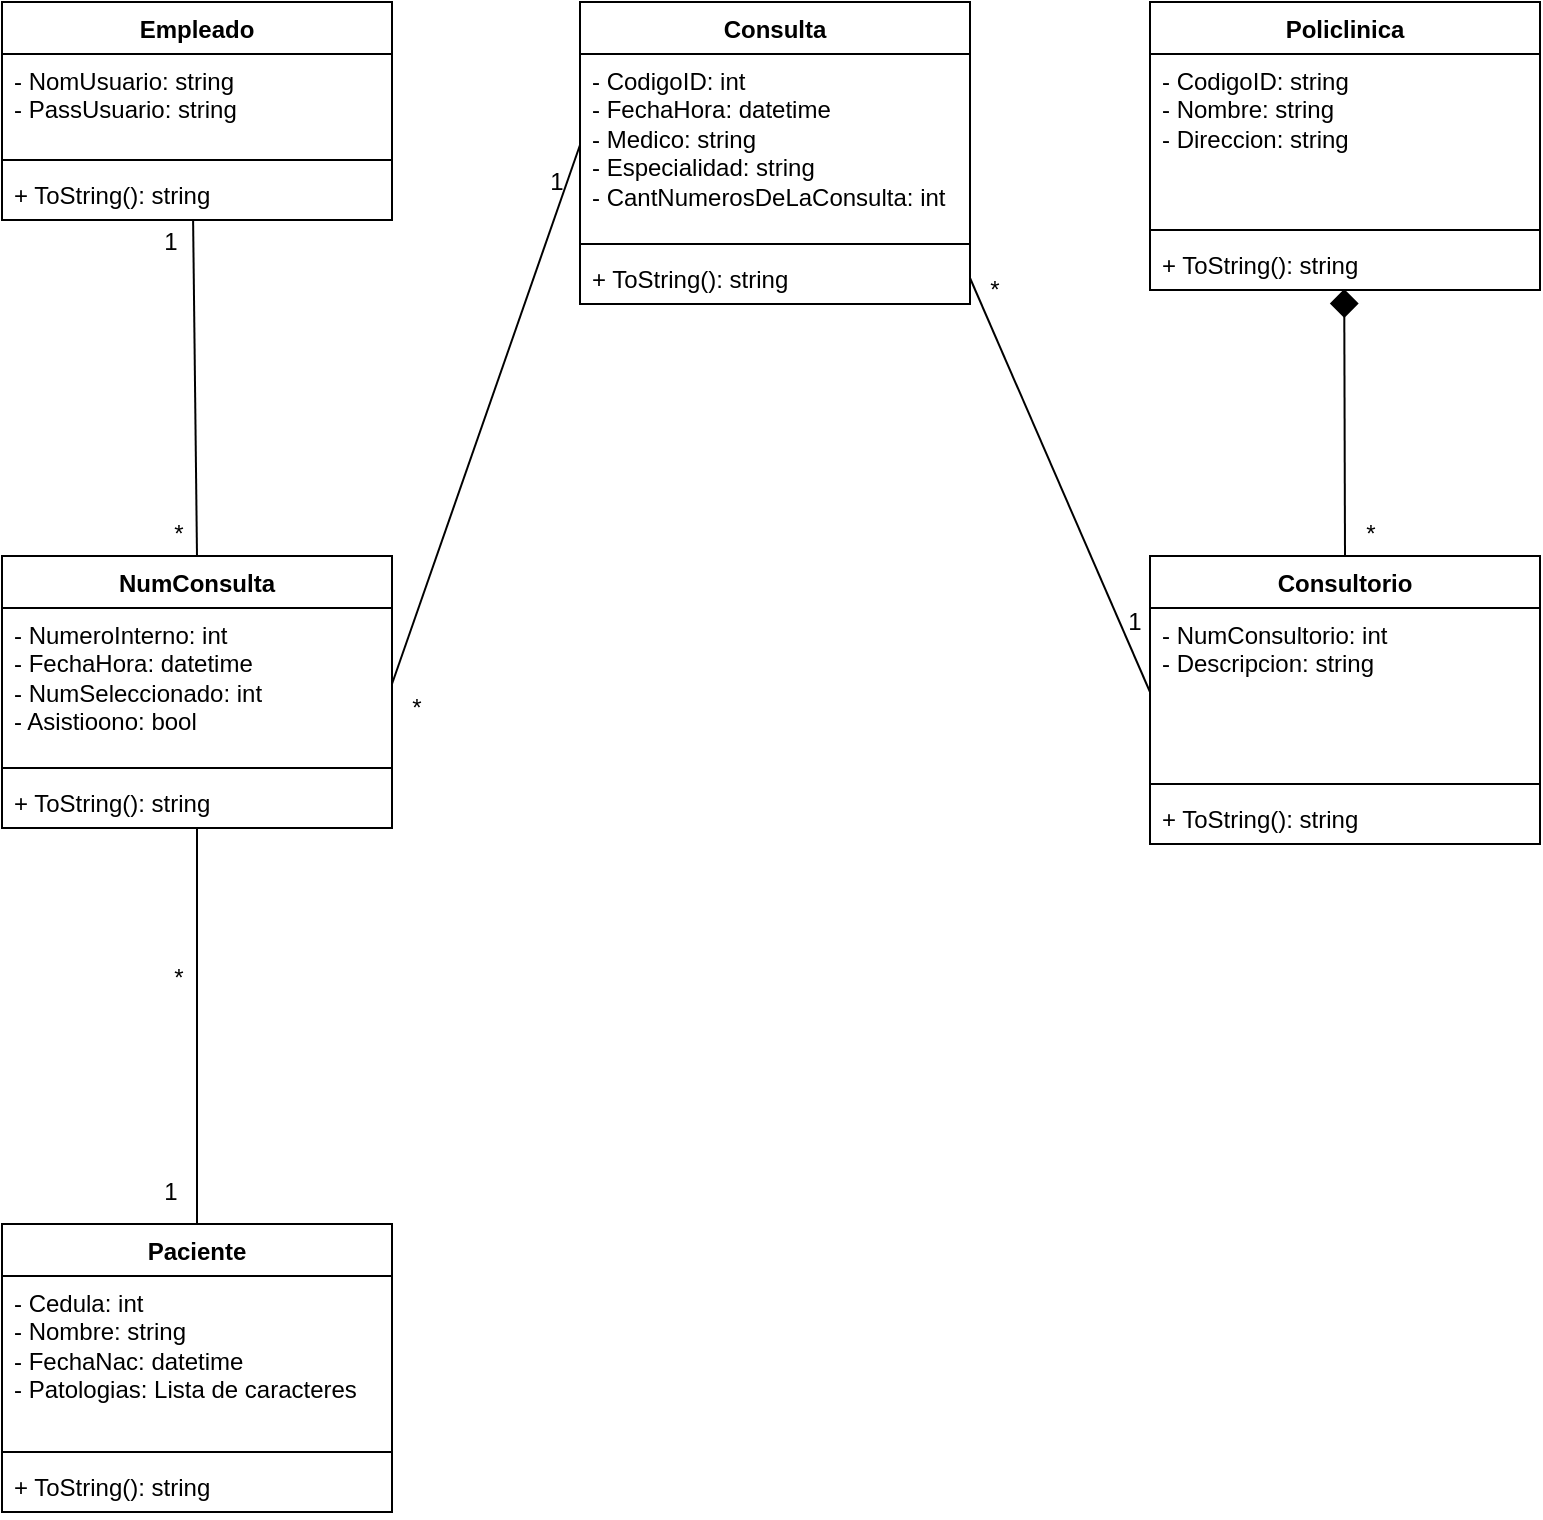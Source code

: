 <mxfile version="24.7.5" pages="3">
  <diagram name="ModeloConceptual" id="PVod3H_N6vER8o4FLPuw">
    <mxGraphModel dx="1418" dy="808" grid="0" gridSize="10" guides="1" tooltips="1" connect="1" arrows="1" fold="1" page="1" pageScale="1" pageWidth="850" pageHeight="1100" math="0" shadow="0">
      <root>
        <mxCell id="0" />
        <mxCell id="1" parent="0" />
        <mxCell id="xdWpDhFNunqQ_95zQN46-1" value="Consulta" style="swimlane;fontStyle=1;align=center;verticalAlign=top;childLayout=stackLayout;horizontal=1;startSize=26;horizontalStack=0;resizeParent=1;resizeParentMax=0;resizeLast=0;collapsible=1;marginBottom=0;whiteSpace=wrap;html=1;" parent="1" vertex="1">
          <mxGeometry x="334" y="30" width="195" height="151" as="geometry" />
        </mxCell>
        <mxCell id="xdWpDhFNunqQ_95zQN46-2" value="&lt;div&gt;- CodigoID: int&lt;/div&gt;- FechaHora: datetime&lt;div&gt;- Medico: string&lt;/div&gt;&lt;div&gt;- Especialidad: string&lt;/div&gt;&lt;div&gt;- CantNumerosDeLaConsulta: int&lt;br&gt;&lt;br&gt;&lt;/div&gt;" style="text;strokeColor=none;fillColor=none;align=left;verticalAlign=top;spacingLeft=4;spacingRight=4;overflow=hidden;rotatable=0;points=[[0,0.5],[1,0.5]];portConstraint=eastwest;whiteSpace=wrap;html=1;" parent="xdWpDhFNunqQ_95zQN46-1" vertex="1">
          <mxGeometry y="26" width="195" height="91" as="geometry" />
        </mxCell>
        <mxCell id="xdWpDhFNunqQ_95zQN46-3" value="" style="line;strokeWidth=1;fillColor=none;align=left;verticalAlign=middle;spacingTop=-1;spacingLeft=3;spacingRight=3;rotatable=0;labelPosition=right;points=[];portConstraint=eastwest;strokeColor=inherit;" parent="xdWpDhFNunqQ_95zQN46-1" vertex="1">
          <mxGeometry y="117" width="195" height="8" as="geometry" />
        </mxCell>
        <mxCell id="xdWpDhFNunqQ_95zQN46-4" value="+ ToString(): string" style="text;strokeColor=none;fillColor=none;align=left;verticalAlign=top;spacingLeft=4;spacingRight=4;overflow=hidden;rotatable=0;points=[[0,0.5],[1,0.5]];portConstraint=eastwest;whiteSpace=wrap;html=1;" parent="xdWpDhFNunqQ_95zQN46-1" vertex="1">
          <mxGeometry y="125" width="195" height="26" as="geometry" />
        </mxCell>
        <mxCell id="xdWpDhFNunqQ_95zQN46-9" value="Empleado" style="swimlane;fontStyle=1;align=center;verticalAlign=top;childLayout=stackLayout;horizontal=1;startSize=26;horizontalStack=0;resizeParent=1;resizeParentMax=0;resizeLast=0;collapsible=1;marginBottom=0;whiteSpace=wrap;html=1;" parent="1" vertex="1">
          <mxGeometry x="45" y="30" width="195" height="109" as="geometry" />
        </mxCell>
        <mxCell id="xdWpDhFNunqQ_95zQN46-10" value="- NomUsuario: string&lt;br&gt;&lt;div&gt;- PassUsuario: string&lt;/div&gt;" style="text;strokeColor=none;fillColor=none;align=left;verticalAlign=top;spacingLeft=4;spacingRight=4;overflow=hidden;rotatable=0;points=[[0,0.5],[1,0.5]];portConstraint=eastwest;whiteSpace=wrap;html=1;" parent="xdWpDhFNunqQ_95zQN46-9" vertex="1">
          <mxGeometry y="26" width="195" height="49" as="geometry" />
        </mxCell>
        <mxCell id="xdWpDhFNunqQ_95zQN46-11" value="" style="line;strokeWidth=1;fillColor=none;align=left;verticalAlign=middle;spacingTop=-1;spacingLeft=3;spacingRight=3;rotatable=0;labelPosition=right;points=[];portConstraint=eastwest;strokeColor=inherit;" parent="xdWpDhFNunqQ_95zQN46-9" vertex="1">
          <mxGeometry y="75" width="195" height="8" as="geometry" />
        </mxCell>
        <mxCell id="xdWpDhFNunqQ_95zQN46-12" value="+ ToString(): string" style="text;strokeColor=none;fillColor=none;align=left;verticalAlign=top;spacingLeft=4;spacingRight=4;overflow=hidden;rotatable=0;points=[[0,0.5],[1,0.5]];portConstraint=eastwest;whiteSpace=wrap;html=1;" parent="xdWpDhFNunqQ_95zQN46-9" vertex="1">
          <mxGeometry y="83" width="195" height="26" as="geometry" />
        </mxCell>
        <mxCell id="xdWpDhFNunqQ_95zQN46-13" value="Policlinica" style="swimlane;fontStyle=1;align=center;verticalAlign=top;childLayout=stackLayout;horizontal=1;startSize=26;horizontalStack=0;resizeParent=1;resizeParentMax=0;resizeLast=0;collapsible=1;marginBottom=0;whiteSpace=wrap;html=1;" parent="1" vertex="1">
          <mxGeometry x="619" y="30" width="195" height="144" as="geometry" />
        </mxCell>
        <mxCell id="xdWpDhFNunqQ_95zQN46-14" value="- CodigoID: string&lt;div&gt;- Nombre: string&lt;/div&gt;&lt;div&gt;- Direccion: string&lt;/div&gt;" style="text;strokeColor=none;fillColor=none;align=left;verticalAlign=top;spacingLeft=4;spacingRight=4;overflow=hidden;rotatable=0;points=[[0,0.5],[1,0.5]];portConstraint=eastwest;whiteSpace=wrap;html=1;" parent="xdWpDhFNunqQ_95zQN46-13" vertex="1">
          <mxGeometry y="26" width="195" height="84" as="geometry" />
        </mxCell>
        <mxCell id="xdWpDhFNunqQ_95zQN46-15" value="" style="line;strokeWidth=1;fillColor=none;align=left;verticalAlign=middle;spacingTop=-1;spacingLeft=3;spacingRight=3;rotatable=0;labelPosition=right;points=[];portConstraint=eastwest;strokeColor=inherit;" parent="xdWpDhFNunqQ_95zQN46-13" vertex="1">
          <mxGeometry y="110" width="195" height="8" as="geometry" />
        </mxCell>
        <mxCell id="xdWpDhFNunqQ_95zQN46-16" value="+ ToString(): string" style="text;strokeColor=none;fillColor=none;align=left;verticalAlign=top;spacingLeft=4;spacingRight=4;overflow=hidden;rotatable=0;points=[[0,0.5],[1,0.5]];portConstraint=eastwest;whiteSpace=wrap;html=1;" parent="xdWpDhFNunqQ_95zQN46-13" vertex="1">
          <mxGeometry y="118" width="195" height="26" as="geometry" />
        </mxCell>
        <mxCell id="xdWpDhFNunqQ_95zQN46-17" value="Consultorio" style="swimlane;fontStyle=1;align=center;verticalAlign=top;childLayout=stackLayout;horizontal=1;startSize=26;horizontalStack=0;resizeParent=1;resizeParentMax=0;resizeLast=0;collapsible=1;marginBottom=0;whiteSpace=wrap;html=1;" parent="1" vertex="1">
          <mxGeometry x="619" y="307" width="195" height="144" as="geometry" />
        </mxCell>
        <mxCell id="xdWpDhFNunqQ_95zQN46-18" value="- NumConsultorio: int&lt;div&gt;- Descripcion: string&amp;nbsp;&lt;/div&gt;" style="text;strokeColor=none;fillColor=none;align=left;verticalAlign=top;spacingLeft=4;spacingRight=4;overflow=hidden;rotatable=0;points=[[0,0.5],[1,0.5]];portConstraint=eastwest;whiteSpace=wrap;html=1;" parent="xdWpDhFNunqQ_95zQN46-17" vertex="1">
          <mxGeometry y="26" width="195" height="84" as="geometry" />
        </mxCell>
        <mxCell id="xdWpDhFNunqQ_95zQN46-19" value="" style="line;strokeWidth=1;fillColor=none;align=left;verticalAlign=middle;spacingTop=-1;spacingLeft=3;spacingRight=3;rotatable=0;labelPosition=right;points=[];portConstraint=eastwest;strokeColor=inherit;" parent="xdWpDhFNunqQ_95zQN46-17" vertex="1">
          <mxGeometry y="110" width="195" height="8" as="geometry" />
        </mxCell>
        <mxCell id="xdWpDhFNunqQ_95zQN46-20" value="+ ToString(): string" style="text;strokeColor=none;fillColor=none;align=left;verticalAlign=top;spacingLeft=4;spacingRight=4;overflow=hidden;rotatable=0;points=[[0,0.5],[1,0.5]];portConstraint=eastwest;whiteSpace=wrap;html=1;" parent="xdWpDhFNunqQ_95zQN46-17" vertex="1">
          <mxGeometry y="118" width="195" height="26" as="geometry" />
        </mxCell>
        <mxCell id="xdWpDhFNunqQ_95zQN46-21" value="Paciente" style="swimlane;fontStyle=1;align=center;verticalAlign=top;childLayout=stackLayout;horizontal=1;startSize=26;horizontalStack=0;resizeParent=1;resizeParentMax=0;resizeLast=0;collapsible=1;marginBottom=0;whiteSpace=wrap;html=1;" parent="1" vertex="1">
          <mxGeometry x="45" y="641" width="195" height="144" as="geometry" />
        </mxCell>
        <mxCell id="xdWpDhFNunqQ_95zQN46-22" value="- Cedula: int&lt;br&gt;&lt;div&gt;- Nombre: string&lt;/div&gt;&lt;div&gt;- FechaNac: datetime&lt;/div&gt;&lt;div&gt;- Patologias: Lista de caracteres&lt;/div&gt;" style="text;strokeColor=none;fillColor=none;align=left;verticalAlign=top;spacingLeft=4;spacingRight=4;overflow=hidden;rotatable=0;points=[[0,0.5],[1,0.5]];portConstraint=eastwest;whiteSpace=wrap;html=1;" parent="xdWpDhFNunqQ_95zQN46-21" vertex="1">
          <mxGeometry y="26" width="195" height="84" as="geometry" />
        </mxCell>
        <mxCell id="xdWpDhFNunqQ_95zQN46-23" value="" style="line;strokeWidth=1;fillColor=none;align=left;verticalAlign=middle;spacingTop=-1;spacingLeft=3;spacingRight=3;rotatable=0;labelPosition=right;points=[];portConstraint=eastwest;strokeColor=inherit;" parent="xdWpDhFNunqQ_95zQN46-21" vertex="1">
          <mxGeometry y="110" width="195" height="8" as="geometry" />
        </mxCell>
        <mxCell id="xdWpDhFNunqQ_95zQN46-24" value="+ ToString(): string" style="text;strokeColor=none;fillColor=none;align=left;verticalAlign=top;spacingLeft=4;spacingRight=4;overflow=hidden;rotatable=0;points=[[0,0.5],[1,0.5]];portConstraint=eastwest;whiteSpace=wrap;html=1;" parent="xdWpDhFNunqQ_95zQN46-21" vertex="1">
          <mxGeometry y="118" width="195" height="26" as="geometry" />
        </mxCell>
        <mxCell id="xdWpDhFNunqQ_95zQN46-25" value="NumConsulta" style="swimlane;fontStyle=1;align=center;verticalAlign=top;childLayout=stackLayout;horizontal=1;startSize=26;horizontalStack=0;resizeParent=1;resizeParentMax=0;resizeLast=0;collapsible=1;marginBottom=0;whiteSpace=wrap;html=1;" parent="1" vertex="1">
          <mxGeometry x="45" y="307" width="195" height="136" as="geometry" />
        </mxCell>
        <mxCell id="xdWpDhFNunqQ_95zQN46-26" value="- NumeroInterno: int&lt;br&gt;&lt;div&gt;- FechaHora: datetime&lt;/div&gt;&lt;div&gt;- NumSeleccionado: int&lt;/div&gt;&lt;div&gt;- Asistioono: bool&lt;/div&gt;&lt;div&gt;&lt;br&gt;&lt;/div&gt;" style="text;strokeColor=none;fillColor=none;align=left;verticalAlign=top;spacingLeft=4;spacingRight=4;overflow=hidden;rotatable=0;points=[[0,0.5],[1,0.5]];portConstraint=eastwest;whiteSpace=wrap;html=1;" parent="xdWpDhFNunqQ_95zQN46-25" vertex="1">
          <mxGeometry y="26" width="195" height="76" as="geometry" />
        </mxCell>
        <mxCell id="xdWpDhFNunqQ_95zQN46-27" value="" style="line;strokeWidth=1;fillColor=none;align=left;verticalAlign=middle;spacingTop=-1;spacingLeft=3;spacingRight=3;rotatable=0;labelPosition=right;points=[];portConstraint=eastwest;strokeColor=inherit;" parent="xdWpDhFNunqQ_95zQN46-25" vertex="1">
          <mxGeometry y="102" width="195" height="8" as="geometry" />
        </mxCell>
        <mxCell id="xdWpDhFNunqQ_95zQN46-28" value="+ ToString(): string" style="text;strokeColor=none;fillColor=none;align=left;verticalAlign=top;spacingLeft=4;spacingRight=4;overflow=hidden;rotatable=0;points=[[0,0.5],[1,0.5]];portConstraint=eastwest;whiteSpace=wrap;html=1;" parent="xdWpDhFNunqQ_95zQN46-25" vertex="1">
          <mxGeometry y="110" width="195" height="26" as="geometry" />
        </mxCell>
        <mxCell id="quECZv6bdRPPgvCWsuCi-1" value="" style="endArrow=none;html=1;rounded=0;entryX=0.49;entryY=1.001;entryDx=0;entryDy=0;exitX=0.5;exitY=0;exitDx=0;exitDy=0;entryPerimeter=0;" parent="1" source="xdWpDhFNunqQ_95zQN46-25" target="xdWpDhFNunqQ_95zQN46-12" edge="1">
          <mxGeometry width="50" height="50" relative="1" as="geometry">
            <mxPoint x="817" y="376" as="sourcePoint" />
            <mxPoint x="756" y="249" as="targetPoint" />
          </mxGeometry>
        </mxCell>
        <mxCell id="quECZv6bdRPPgvCWsuCi-2" value="" style="endArrow=none;html=1;rounded=0;entryX=0.5;entryY=0;entryDx=0;entryDy=0;exitX=0.5;exitY=1;exitDx=0;exitDy=0;" parent="1" source="xdWpDhFNunqQ_95zQN46-25" target="xdWpDhFNunqQ_95zQN46-21" edge="1">
          <mxGeometry width="50" height="50" relative="1" as="geometry">
            <mxPoint x="142" y="510" as="sourcePoint" />
            <mxPoint x="152" y="151" as="targetPoint" />
          </mxGeometry>
        </mxCell>
        <mxCell id="quECZv6bdRPPgvCWsuCi-3" value="" style="endArrow=none;html=1;rounded=0;entryX=0;entryY=0.5;entryDx=0;entryDy=0;exitX=1;exitY=0.5;exitDx=0;exitDy=0;" parent="1" source="xdWpDhFNunqQ_95zQN46-26" target="xdWpDhFNunqQ_95zQN46-2" edge="1">
          <mxGeometry width="50" height="50" relative="1" as="geometry">
            <mxPoint x="163" y="327" as="sourcePoint" />
            <mxPoint x="162" y="161" as="targetPoint" />
          </mxGeometry>
        </mxCell>
        <mxCell id="quECZv6bdRPPgvCWsuCi-4" value="" style="endArrow=none;html=1;rounded=0;entryX=1;entryY=0.5;entryDx=0;entryDy=0;exitX=0;exitY=0.5;exitDx=0;exitDy=0;" parent="1" source="xdWpDhFNunqQ_95zQN46-18" target="xdWpDhFNunqQ_95zQN46-4" edge="1">
          <mxGeometry width="50" height="50" relative="1" as="geometry">
            <mxPoint x="173" y="337" as="sourcePoint" />
            <mxPoint x="172" y="171" as="targetPoint" />
          </mxGeometry>
        </mxCell>
        <mxCell id="quECZv6bdRPPgvCWsuCi-7" value="*" style="text;html=1;align=center;verticalAlign=middle;resizable=0;points=[];autosize=1;strokeColor=none;fillColor=none;" parent="1" vertex="1">
          <mxGeometry x="717" y="283" width="23" height="26" as="geometry" />
        </mxCell>
        <mxCell id="quECZv6bdRPPgvCWsuCi-8" value="*" style="text;html=1;align=center;verticalAlign=middle;resizable=0;points=[];autosize=1;strokeColor=none;fillColor=none;" parent="1" vertex="1">
          <mxGeometry x="529" y="161" width="23" height="26" as="geometry" />
        </mxCell>
        <mxCell id="quECZv6bdRPPgvCWsuCi-9" value="1" style="text;html=1;align=center;verticalAlign=middle;resizable=0;points=[];autosize=1;strokeColor=none;fillColor=none;" parent="1" vertex="1">
          <mxGeometry x="598" y="327" width="25" height="26" as="geometry" />
        </mxCell>
        <mxCell id="quECZv6bdRPPgvCWsuCi-10" value="1" style="text;html=1;align=center;verticalAlign=middle;resizable=0;points=[];autosize=1;strokeColor=none;fillColor=none;" parent="1" vertex="1">
          <mxGeometry x="309" y="107" width="25" height="26" as="geometry" />
        </mxCell>
        <mxCell id="quECZv6bdRPPgvCWsuCi-11" value="1" style="text;html=1;align=center;verticalAlign=middle;resizable=0;points=[];autosize=1;strokeColor=none;fillColor=none;" parent="1" vertex="1">
          <mxGeometry x="116" y="137" width="25" height="26" as="geometry" />
        </mxCell>
        <mxCell id="quECZv6bdRPPgvCWsuCi-12" value="1" style="text;html=1;align=center;verticalAlign=middle;resizable=0;points=[];autosize=1;strokeColor=none;fillColor=none;" parent="1" vertex="1">
          <mxGeometry x="116" y="612" width="25" height="26" as="geometry" />
        </mxCell>
        <mxCell id="quECZv6bdRPPgvCWsuCi-13" value="*" style="text;html=1;align=center;verticalAlign=middle;resizable=0;points=[];autosize=1;strokeColor=none;fillColor=none;" parent="1" vertex="1">
          <mxGeometry x="240" y="370" width="23" height="26" as="geometry" />
        </mxCell>
        <mxCell id="quECZv6bdRPPgvCWsuCi-14" value="*" style="text;html=1;align=center;verticalAlign=middle;resizable=0;points=[];autosize=1;strokeColor=none;fillColor=none;" parent="1" vertex="1">
          <mxGeometry x="121" y="283" width="23" height="26" as="geometry" />
        </mxCell>
        <mxCell id="quECZv6bdRPPgvCWsuCi-15" value="*" style="text;html=1;align=center;verticalAlign=middle;resizable=0;points=[];autosize=1;strokeColor=none;fillColor=none;" parent="1" vertex="1">
          <mxGeometry x="121" y="505" width="23" height="26" as="geometry" />
        </mxCell>
        <mxCell id="quECZv6bdRPPgvCWsuCi-5" value="" style="endArrow=none;html=1;rounded=0;entryX=0.5;entryY=0;entryDx=0;entryDy=0;exitX=0.498;exitY=0.983;exitDx=0;exitDy=0;startArrow=diamond;startFill=1;exitPerimeter=0;endSize=12;targetPerimeterSpacing=0;startSize=12;" parent="1" source="xdWpDhFNunqQ_95zQN46-16" target="xdWpDhFNunqQ_95zQN46-17" edge="1">
          <mxGeometry width="50" height="50" relative="1" as="geometry">
            <mxPoint x="182" y="181" as="sourcePoint" />
            <mxPoint x="183" y="347" as="targetPoint" />
          </mxGeometry>
        </mxCell>
      </root>
    </mxGraphModel>
  </diagram>
  <diagram id="TTDDRK9Nsok7zKH1Afg5" name="DER + RNE + Pasaje a Tablas">
    <mxGraphModel dx="1418" dy="820" grid="0" gridSize="10" guides="1" tooltips="1" connect="1" arrows="1" fold="1" page="1" pageScale="1" pageWidth="850" pageHeight="1100" math="0" shadow="0">
      <root>
        <mxCell id="0" />
        <mxCell id="1" parent="0" />
        <mxCell id="MN5f33rRho4wBLbK6inl-1" value="Empleado" style="rounded=0;whiteSpace=wrap;html=1;" parent="1" vertex="1">
          <mxGeometry x="25" y="220" width="134" height="52" as="geometry" />
        </mxCell>
        <mxCell id="MN5f33rRho4wBLbK6inl-2" value="Consulta" style="rounded=0;whiteSpace=wrap;html=1;" parent="1" vertex="1">
          <mxGeometry x="347" y="123" width="134" height="52" as="geometry" />
        </mxCell>
        <mxCell id="MN5f33rRho4wBLbK6inl-3" value="Policlinica" style="rounded=0;whiteSpace=wrap;html=1;" parent="1" vertex="1">
          <mxGeometry x="688.5" y="197" width="134" height="52" as="geometry" />
        </mxCell>
        <mxCell id="MN5f33rRho4wBLbK6inl-4" value="Paciente" style="rounded=0;whiteSpace=wrap;html=1;" parent="1" vertex="1">
          <mxGeometry x="127" y="862" width="134" height="52" as="geometry" />
        </mxCell>
        <mxCell id="MN5f33rRho4wBLbK6inl-5" value="Solicitud" style="rounded=0;whiteSpace=wrap;html=1;" parent="1" vertex="1">
          <mxGeometry x="138" y="498" width="134" height="52" as="geometry" />
        </mxCell>
        <mxCell id="MN5f33rRho4wBLbK6inl-6" value="Consultorio" style="rounded=0;whiteSpace=wrap;html=1;" parent="1" vertex="1">
          <mxGeometry x="681.5" y="498" width="134" height="52" as="geometry" />
        </mxCell>
        <mxCell id="MN5f33rRho4wBLbK6inl-7" value="" style="endArrow=none;html=1;rounded=0;startArrow=oval;startFill=1;" parent="1" edge="1">
          <mxGeometry width="50" height="50" relative="1" as="geometry">
            <mxPoint x="41.5" y="191" as="sourcePoint" />
            <mxPoint x="41.5" y="220" as="targetPoint" />
          </mxGeometry>
        </mxCell>
        <mxCell id="MN5f33rRho4wBLbK6inl-8" value="&lt;u&gt;NomUsuario&lt;/u&gt;" style="text;html=1;align=center;verticalAlign=middle;resizable=0;points=[];autosize=1;strokeColor=none;fillColor=none;" parent="1" vertex="1">
          <mxGeometry x="5" y="160" width="85" height="26" as="geometry" />
        </mxCell>
        <mxCell id="MN5f33rRho4wBLbK6inl-9" value="" style="endArrow=none;html=1;rounded=0;startArrow=oval;startFill=1;" parent="1" edge="1">
          <mxGeometry width="50" height="50" relative="1" as="geometry">
            <mxPoint x="116.5" y="191" as="sourcePoint" />
            <mxPoint x="116.5" y="220" as="targetPoint" />
          </mxGeometry>
        </mxCell>
        <mxCell id="MN5f33rRho4wBLbK6inl-10" value="PassUsuario" style="text;html=1;align=center;verticalAlign=middle;resizable=0;points=[];autosize=1;strokeColor=none;fillColor=none;" parent="1" vertex="1">
          <mxGeometry x="92" y="160" width="86" height="26" as="geometry" />
        </mxCell>
        <mxCell id="MN5f33rRho4wBLbK6inl-11" value="" style="endArrow=none;html=1;rounded=0;startArrow=oval;startFill=1;" parent="1" edge="1">
          <mxGeometry width="50" height="50" relative="1" as="geometry">
            <mxPoint x="698.5" y="163" as="sourcePoint" />
            <mxPoint x="698.5" y="192" as="targetPoint" />
          </mxGeometry>
        </mxCell>
        <mxCell id="MN5f33rRho4wBLbK6inl-12" value="&lt;u&gt;CodigoID&lt;/u&gt;" style="text;html=1;align=center;verticalAlign=middle;resizable=0;points=[];autosize=1;strokeColor=none;fillColor=none;" parent="1" vertex="1">
          <mxGeometry x="657" y="140" width="68" height="26" as="geometry" />
        </mxCell>
        <mxCell id="MN5f33rRho4wBLbK6inl-13" value="" style="endArrow=none;html=1;rounded=0;startArrow=oval;startFill=1;" parent="1" edge="1">
          <mxGeometry width="50" height="50" relative="1" as="geometry">
            <mxPoint x="761.5" y="166" as="sourcePoint" />
            <mxPoint x="761.5" y="195" as="targetPoint" />
          </mxGeometry>
        </mxCell>
        <mxCell id="MN5f33rRho4wBLbK6inl-14" value="Nombre" style="text;html=1;align=center;verticalAlign=middle;resizable=0;points=[];autosize=1;strokeColor=none;fillColor=none;" parent="1" vertex="1">
          <mxGeometry x="725" y="144" width="61" height="26" as="geometry" />
        </mxCell>
        <mxCell id="MN5f33rRho4wBLbK6inl-15" value="" style="endArrow=none;html=1;rounded=0;startArrow=oval;startFill=1;" parent="1" edge="1">
          <mxGeometry width="50" height="50" relative="1" as="geometry">
            <mxPoint x="811.5" y="168" as="sourcePoint" />
            <mxPoint x="811.5" y="197" as="targetPoint" />
          </mxGeometry>
        </mxCell>
        <mxCell id="MN5f33rRho4wBLbK6inl-16" value="Direccion" style="text;html=1;align=center;verticalAlign=middle;resizable=0;points=[];autosize=1;strokeColor=none;fillColor=none;" parent="1" vertex="1">
          <mxGeometry x="776.5" y="144" width="68" height="26" as="geometry" />
        </mxCell>
        <mxCell id="MN5f33rRho4wBLbK6inl-17" value="" style="endArrow=none;html=1;rounded=0;startArrow=oval;startFill=1;entryX=0.25;entryY=1;entryDx=0;entryDy=0;" parent="1" target="MN5f33rRho4wBLbK6inl-6" edge="1">
          <mxGeometry width="50" height="50" relative="1" as="geometry">
            <mxPoint x="698" y="583" as="sourcePoint" />
            <mxPoint x="698.0" y="554" as="targetPoint" />
          </mxGeometry>
        </mxCell>
        <mxCell id="MN5f33rRho4wBLbK6inl-18" value="&lt;span&gt;NumConsultorio&lt;/span&gt;" style="text;html=1;align=center;verticalAlign=middle;resizable=0;points=[];autosize=1;strokeColor=none;fillColor=none;fontStyle=0" parent="1" vertex="1">
          <mxGeometry x="649" y="582" width="104" height="26" as="geometry" />
        </mxCell>
        <mxCell id="MN5f33rRho4wBLbK6inl-19" value="" style="endArrow=none;html=1;rounded=0;startArrow=oval;startFill=1;" parent="1" edge="1">
          <mxGeometry width="50" height="50" relative="1" as="geometry">
            <mxPoint x="786" y="579" as="sourcePoint" />
            <mxPoint x="786.0" y="550" as="targetPoint" />
          </mxGeometry>
        </mxCell>
        <mxCell id="MN5f33rRho4wBLbK6inl-20" value="Descripcion" style="text;html=1;align=center;verticalAlign=middle;resizable=0;points=[];autosize=1;strokeColor=none;fillColor=none;" parent="1" vertex="1">
          <mxGeometry x="751" y="578" width="81" height="26" as="geometry" />
        </mxCell>
        <mxCell id="MN5f33rRho4wBLbK6inl-21" value="" style="endArrow=none;html=1;rounded=0;startArrow=oval;startFill=1;entryX=0.75;entryY=0;entryDx=0;entryDy=0;exitX=0.139;exitY=1.112;exitDx=0;exitDy=0;exitPerimeter=0;" parent="1" source="MN5f33rRho4wBLbK6inl-22" target="MN5f33rRho4wBLbK6inl-4" edge="1">
          <mxGeometry width="50" height="50" relative="1" as="geometry">
            <mxPoint x="134" y="828" as="sourcePoint" />
            <mxPoint x="134.5" y="862" as="targetPoint" />
          </mxGeometry>
        </mxCell>
        <mxCell id="MN5f33rRho4wBLbK6inl-22" value="&lt;u&gt;Cedula&lt;/u&gt;" style="text;html=1;align=center;verticalAlign=middle;resizable=0;points=[];autosize=1;strokeColor=none;fillColor=none;" parent="1" vertex="1">
          <mxGeometry x="267" y="787" width="56" height="26" as="geometry" />
        </mxCell>
        <mxCell id="MN5f33rRho4wBLbK6inl-23" value="" style="endArrow=none;html=1;rounded=0;startArrow=oval;startFill=1;entryX=1;entryY=0.5;entryDx=0;entryDy=0;exitX=-0.004;exitY=0.638;exitDx=0;exitDy=0;exitPerimeter=0;" parent="1" source="MN5f33rRho4wBLbK6inl-42" target="MN5f33rRho4wBLbK6inl-4" edge="1">
          <mxGeometry width="50" height="50" relative="1" as="geometry">
            <mxPoint x="178.0" y="831" as="sourcePoint" />
            <mxPoint x="178" y="860" as="targetPoint" />
          </mxGeometry>
        </mxCell>
        <mxCell id="MN5f33rRho4wBLbK6inl-24" value="Nombre" style="text;html=1;align=center;verticalAlign=middle;resizable=0;points=[];autosize=1;strokeColor=none;fillColor=none;" parent="1" vertex="1">
          <mxGeometry x="173" y="945" width="61" height="26" as="geometry" />
        </mxCell>
        <mxCell id="MN5f33rRho4wBLbK6inl-25" value="" style="endArrow=none;html=1;rounded=0;startArrow=oval;startFill=1;exitX=0.547;exitY=-0.117;exitDx=0;exitDy=0;exitPerimeter=0;entryX=0.5;entryY=1;entryDx=0;entryDy=0;" parent="1" source="MN5f33rRho4wBLbK6inl-24" target="MN5f33rRho4wBLbK6inl-4" edge="1">
          <mxGeometry width="50" height="50" relative="1" as="geometry">
            <mxPoint x="229.0" y="835" as="sourcePoint" />
            <mxPoint x="229" y="864" as="targetPoint" />
          </mxGeometry>
        </mxCell>
        <mxCell id="MN5f33rRho4wBLbK6inl-26" value="" style="endArrow=none;html=1;rounded=0;startArrow=oval;startFill=1;entryX=0;entryY=0.25;entryDx=0;entryDy=0;" parent="1" target="MN5f33rRho4wBLbK6inl-4" edge="1">
          <mxGeometry width="50" height="50" relative="1" as="geometry">
            <mxPoint x="97" y="875" as="sourcePoint" />
            <mxPoint x="286" y="650" as="targetPoint" />
          </mxGeometry>
        </mxCell>
        <mxCell id="MN5f33rRho4wBLbK6inl-27" value="Patologias*&amp;nbsp;&amp;nbsp;" style="text;html=1;align=center;verticalAlign=middle;resizable=0;points=[];autosize=1;strokeColor=none;fillColor=none;" parent="1" vertex="1">
          <mxGeometry x="22" y="862" width="85" height="26" as="geometry" />
        </mxCell>
        <mxCell id="MN5f33rRho4wBLbK6inl-28" value="" style="endArrow=none;html=1;rounded=0;startArrow=oval;startFill=1;" parent="1" edge="1">
          <mxGeometry width="50" height="50" relative="1" as="geometry">
            <mxPoint x="356.5" y="93" as="sourcePoint" />
            <mxPoint x="356.5" y="122" as="targetPoint" />
          </mxGeometry>
        </mxCell>
        <mxCell id="MN5f33rRho4wBLbK6inl-29" value="&lt;u&gt;CodigoC&lt;/u&gt;" style="text;html=1;align=center;verticalAlign=middle;resizable=0;points=[];autosize=1;strokeColor=none;fillColor=none;" parent="1" vertex="1">
          <mxGeometry x="325" y="67" width="65" height="26" as="geometry" />
        </mxCell>
        <mxCell id="MN5f33rRho4wBLbK6inl-30" value="" style="endArrow=none;html=1;rounded=0;startArrow=oval;startFill=1;exitX=0.4;exitY=1.055;exitDx=0;exitDy=0;exitPerimeter=0;" parent="1" source="MN5f33rRho4wBLbK6inl-31" edge="1">
          <mxGeometry width="50" height="50" relative="1" as="geometry">
            <mxPoint x="398.0" y="96" as="sourcePoint" />
            <mxPoint x="398" y="125" as="targetPoint" />
          </mxGeometry>
        </mxCell>
        <mxCell id="MN5f33rRho4wBLbK6inl-31" value="Fecha" style="text;html=1;align=center;verticalAlign=middle;resizable=0;points=[];autosize=1;strokeColor=none;fillColor=none;" parent="1" vertex="1">
          <mxGeometry x="396" y="67" width="51" height="26" as="geometry" />
        </mxCell>
        <mxCell id="MN5f33rRho4wBLbK6inl-32" value="" style="endArrow=none;html=1;rounded=0;startArrow=oval;startFill=1;" parent="1" edge="1">
          <mxGeometry width="50" height="50" relative="1" as="geometry">
            <mxPoint x="470.0" y="96" as="sourcePoint" />
            <mxPoint x="470" y="125" as="targetPoint" />
          </mxGeometry>
        </mxCell>
        <mxCell id="MN5f33rRho4wBLbK6inl-33" value="Medico" style="text;html=1;align=center;verticalAlign=middle;resizable=0;points=[];autosize=1;strokeColor=none;fillColor=none;" parent="1" vertex="1">
          <mxGeometry x="261" y="119" width="57" height="26" as="geometry" />
        </mxCell>
        <mxCell id="MN5f33rRho4wBLbK6inl-34" value="" style="endArrow=none;html=1;rounded=0;startArrow=oval;startFill=1;entryX=0;entryY=0.25;entryDx=0;entryDy=0;" parent="1" edge="1">
          <mxGeometry width="50" height="50" relative="1" as="geometry">
            <mxPoint x="316" y="131.5" as="sourcePoint" />
            <mxPoint x="344" y="131.5" as="targetPoint" />
          </mxGeometry>
        </mxCell>
        <mxCell id="MN5f33rRho4wBLbK6inl-35" value="" style="endArrow=none;html=1;rounded=0;" parent="1" edge="1">
          <mxGeometry width="50" height="50" relative="1" as="geometry">
            <mxPoint x="274" y="145" as="sourcePoint" />
            <mxPoint x="295" y="145" as="targetPoint" />
          </mxGeometry>
        </mxCell>
        <mxCell id="MN5f33rRho4wBLbK6inl-36" value="Especialidad" style="text;html=1;align=center;verticalAlign=middle;resizable=0;points=[];autosize=1;strokeColor=none;fillColor=none;" parent="1" vertex="1">
          <mxGeometry x="188" y="131" width="86" height="26" as="geometry" />
        </mxCell>
        <mxCell id="MN5f33rRho4wBLbK6inl-37" value="CantNumConsulta" style="text;html=1;align=center;verticalAlign=middle;resizable=0;points=[];autosize=1;strokeColor=none;fillColor=none;" parent="1" vertex="1">
          <mxGeometry x="451" y="70" width="116" height="26" as="geometry" />
        </mxCell>
        <mxCell id="MN5f33rRho4wBLbK6inl-42" value="FechaNac" style="text;html=1;align=center;verticalAlign=middle;resizable=0;points=[];autosize=1;strokeColor=none;fillColor=none;" parent="1" vertex="1">
          <mxGeometry x="320.5" y="866" width="73" height="26" as="geometry" />
        </mxCell>
        <mxCell id="MN5f33rRho4wBLbK6inl-43" value="" style="endArrow=none;html=1;rounded=0;startArrow=oval;startFill=1;exitX=0.545;exitY=1.166;exitDx=0;exitDy=0;exitPerimeter=0;entryX=0;entryY=0;entryDx=0;entryDy=0;" parent="1" source="MN5f33rRho4wBLbK6inl-44" target="MN5f33rRho4wBLbK6inl-5" edge="1">
          <mxGeometry width="50" height="50" relative="1" as="geometry">
            <mxPoint x="154.0" y="470.5" as="sourcePoint" />
            <mxPoint x="154" y="499.5" as="targetPoint" />
          </mxGeometry>
        </mxCell>
        <mxCell id="MN5f33rRho4wBLbK6inl-44" value="&lt;u&gt;NumeroInterno&lt;/u&gt;" style="text;html=1;align=center;verticalAlign=middle;resizable=0;points=[];autosize=1;strokeColor=none;fillColor=none;" parent="1" vertex="1">
          <mxGeometry x="25" y="446" width="98" height="26" as="geometry" />
        </mxCell>
        <mxCell id="MN5f33rRho4wBLbK6inl-45" value="" style="endArrow=none;html=1;rounded=0;startArrow=oval;startFill=1;" parent="1" edge="1">
          <mxGeometry width="50" height="50" relative="1" as="geometry">
            <mxPoint x="204.5" y="581" as="sourcePoint" />
            <mxPoint x="204.5" y="552" as="targetPoint" />
          </mxGeometry>
        </mxCell>
        <mxCell id="MN5f33rRho4wBLbK6inl-46" value="FechaHora" style="text;html=1;align=center;verticalAlign=middle;resizable=0;points=[];autosize=1;strokeColor=none;fillColor=none;" parent="1" vertex="1">
          <mxGeometry x="173" y="581" width="77" height="26" as="geometry" />
        </mxCell>
        <mxCell id="MN5f33rRho4wBLbK6inl-47" value="" style="endArrow=none;html=1;rounded=0;startArrow=oval;startFill=1;" parent="1" edge="1">
          <mxGeometry width="50" height="50" relative="1" as="geometry">
            <mxPoint x="259" y="579" as="sourcePoint" />
            <mxPoint x="259.0" y="550" as="targetPoint" />
          </mxGeometry>
        </mxCell>
        <mxCell id="MN5f33rRho4wBLbK6inl-48" value="NumSeleccionado" style="text;html=1;align=center;verticalAlign=middle;resizable=0;points=[];autosize=1;strokeColor=none;fillColor=none;" parent="1" vertex="1">
          <mxGeometry x="240" y="581" width="115" height="26" as="geometry" />
        </mxCell>
        <mxCell id="MN5f33rRho4wBLbK6inl-49" value="" style="endArrow=none;html=1;rounded=0;startArrow=oval;startFill=1;" parent="1" edge="1">
          <mxGeometry width="50" height="50" relative="1" as="geometry">
            <mxPoint x="108" y="545" as="sourcePoint" />
            <mxPoint x="136" y="545" as="targetPoint" />
          </mxGeometry>
        </mxCell>
        <mxCell id="MN5f33rRho4wBLbK6inl-50" value="Asistioono" style="text;html=1;align=center;verticalAlign=middle;resizable=0;points=[];autosize=1;strokeColor=none;fillColor=none;" parent="1" vertex="1">
          <mxGeometry x="40" y="532" width="73" height="26" as="geometry" />
        </mxCell>
        <mxCell id="MN5f33rRho4wBLbK6inl-57" value="" style="rhombus;whiteSpace=wrap;html=1;rotation=15;" parent="1" vertex="1">
          <mxGeometry x="787.5" y="375" width="46" height="50" as="geometry" />
        </mxCell>
        <mxCell id="MN5f33rRho4wBLbK6inl-58" value="" style="endArrow=oval;html=1;rounded=0;entryX=0.5;entryY=1;entryDx=0;entryDy=0;exitX=0.5;exitY=0;exitDx=0;exitDy=0;endFill=1;" parent="1" source="MN5f33rRho4wBLbK6inl-6" target="MN5f33rRho4wBLbK6inl-57" edge="1">
          <mxGeometry width="50" height="50" relative="1" as="geometry">
            <mxPoint x="798" y="579" as="sourcePoint" />
            <mxPoint x="848" y="529" as="targetPoint" />
          </mxGeometry>
        </mxCell>
        <mxCell id="MN5f33rRho4wBLbK6inl-59" value="" style="endArrow=open;html=1;rounded=0;entryX=0.5;entryY=1;entryDx=0;entryDy=0;exitX=0.5;exitY=0;exitDx=0;exitDy=0;endFill=0;" parent="1" source="MN5f33rRho4wBLbK6inl-57" target="MN5f33rRho4wBLbK6inl-3" edge="1">
          <mxGeometry width="50" height="50" relative="1" as="geometry">
            <mxPoint x="846" y="385" as="sourcePoint" />
            <mxPoint x="896" y="335" as="targetPoint" />
          </mxGeometry>
        </mxCell>
        <mxCell id="MN5f33rRho4wBLbK6inl-60" value="1" style="text;html=1;align=center;verticalAlign=middle;resizable=0;points=[];autosize=1;strokeColor=none;fillColor=none;" parent="1" vertex="1">
          <mxGeometry x="758" y="245" width="25" height="26" as="geometry" />
        </mxCell>
        <mxCell id="MN5f33rRho4wBLbK6inl-61" value="N" style="text;html=1;align=center;verticalAlign=middle;resizable=0;points=[];autosize=1;strokeColor=none;fillColor=none;" parent="1" vertex="1">
          <mxGeometry x="757" y="476" width="27" height="26" as="geometry" />
        </mxCell>
        <mxCell id="MN5f33rRho4wBLbK6inl-62" value="" style="rhombus;whiteSpace=wrap;html=1;rotation=25;" parent="1" vertex="1">
          <mxGeometry x="293" y="318" width="46" height="50" as="geometry" />
        </mxCell>
        <mxCell id="MN5f33rRho4wBLbK6inl-63" value="" style="endArrow=oval;html=1;rounded=0;entryX=0.5;entryY=1;entryDx=0;entryDy=0;exitX=0.5;exitY=0;exitDx=0;exitDy=0;endFill=1;" parent="1" source="MN5f33rRho4wBLbK6inl-5" target="MN5f33rRho4wBLbK6inl-62" edge="1">
          <mxGeometry width="50" height="50" relative="1" as="geometry">
            <mxPoint x="373" y="591" as="sourcePoint" />
            <mxPoint x="423" y="541" as="targetPoint" />
          </mxGeometry>
        </mxCell>
        <mxCell id="MN5f33rRho4wBLbK6inl-64" value="" style="endArrow=none;html=1;rounded=0;entryX=0.5;entryY=1;entryDx=0;entryDy=0;exitX=0.5;exitY=0;exitDx=0;exitDy=0;" parent="1" source="MN5f33rRho4wBLbK6inl-62" target="MN5f33rRho4wBLbK6inl-2" edge="1">
          <mxGeometry width="50" height="50" relative="1" as="geometry">
            <mxPoint x="407" y="352" as="sourcePoint" />
            <mxPoint x="457" y="302" as="targetPoint" />
          </mxGeometry>
        </mxCell>
        <mxCell id="MN5f33rRho4wBLbK6inl-65" value="1" style="text;html=1;align=center;verticalAlign=middle;resizable=0;points=[];autosize=1;strokeColor=none;fillColor=none;" parent="1" vertex="1">
          <mxGeometry x="407" y="169" width="25" height="26" as="geometry" />
        </mxCell>
        <mxCell id="MN5f33rRho4wBLbK6inl-66" value="N" style="text;html=1;align=center;verticalAlign=middle;resizable=0;points=[];autosize=1;strokeColor=none;fillColor=none;" parent="1" vertex="1">
          <mxGeometry x="214" y="472" width="27" height="26" as="geometry" />
        </mxCell>
        <mxCell id="MN5f33rRho4wBLbK6inl-72" value="" style="rhombus;whiteSpace=wrap;html=1;rotation=-30;" parent="1" vertex="1">
          <mxGeometry x="567" y="379" width="46" height="50" as="geometry" />
        </mxCell>
        <mxCell id="MN5f33rRho4wBLbK6inl-73" value="" style="endArrow=none;html=1;rounded=0;entryX=0.5;entryY=1;entryDx=0;entryDy=0;exitX=0;exitY=0.5;exitDx=0;exitDy=0;endFill=0;" parent="1" source="MN5f33rRho4wBLbK6inl-6" target="MN5f33rRho4wBLbK6inl-72" edge="1">
          <mxGeometry width="50" height="50" relative="1" as="geometry">
            <mxPoint x="660" y="547" as="sourcePoint" />
            <mxPoint x="710" y="497" as="targetPoint" />
          </mxGeometry>
        </mxCell>
        <mxCell id="MN5f33rRho4wBLbK6inl-74" value="" style="endArrow=oval;html=1;rounded=0;entryX=0.5;entryY=0;entryDx=0;entryDy=0;exitX=0.672;exitY=1;exitDx=0;exitDy=0;endFill=1;exitPerimeter=0;" parent="1" source="MN5f33rRho4wBLbK6inl-2" target="MN5f33rRho4wBLbK6inl-72" edge="1">
          <mxGeometry width="50" height="50" relative="1" as="geometry">
            <mxPoint x="625" y="331" as="sourcePoint" />
            <mxPoint x="575" y="381" as="targetPoint" />
          </mxGeometry>
        </mxCell>
        <mxCell id="MN5f33rRho4wBLbK6inl-75" value="1" style="text;html=1;align=center;verticalAlign=middle;resizable=0;points=[];autosize=1;strokeColor=none;fillColor=none;" parent="1" vertex="1">
          <mxGeometry x="657" y="479" width="25" height="26" as="geometry" />
        </mxCell>
        <mxCell id="MN5f33rRho4wBLbK6inl-76" value="N" style="text;html=1;align=center;verticalAlign=middle;resizable=0;points=[];autosize=1;strokeColor=none;fillColor=none;" parent="1" vertex="1">
          <mxGeometry x="443" y="172" width="27" height="26" as="geometry" />
        </mxCell>
        <mxCell id="MN5f33rRho4wBLbK6inl-77" value="" style="rhombus;whiteSpace=wrap;html=1;rotation=-90;" parent="1" vertex="1">
          <mxGeometry x="107" y="692" width="46" height="50" as="geometry" />
        </mxCell>
        <mxCell id="MN5f33rRho4wBLbK6inl-78" value="" style="endArrow=none;html=1;rounded=0;entryX=0;entryY=0.5;entryDx=0;entryDy=0;exitX=0.25;exitY=0;exitDx=0;exitDy=0;" parent="1" source="MN5f33rRho4wBLbK6inl-4" target="MN5f33rRho4wBLbK6inl-77" edge="1">
          <mxGeometry width="50" height="50" relative="1" as="geometry">
            <mxPoint x="41" y="789" as="sourcePoint" />
            <mxPoint x="91" y="739" as="targetPoint" />
          </mxGeometry>
        </mxCell>
        <mxCell id="MN5f33rRho4wBLbK6inl-79" value="" style="endArrow=none;html=1;rounded=0;entryX=0.104;entryY=1;entryDx=0;entryDy=0;entryPerimeter=0;exitX=1;exitY=0.5;exitDx=0;exitDy=0;startArrow=oval;startFill=1;" parent="1" source="MN5f33rRho4wBLbK6inl-77" target="MN5f33rRho4wBLbK6inl-5" edge="1">
          <mxGeometry width="50" height="50" relative="1" as="geometry">
            <mxPoint x="124.216" y="617.047" as="sourcePoint" />
            <mxPoint x="122" y="576" as="targetPoint" />
          </mxGeometry>
        </mxCell>
        <mxCell id="MN5f33rRho4wBLbK6inl-80" value="N" style="text;html=1;align=center;verticalAlign=middle;resizable=0;points=[];autosize=1;strokeColor=none;fillColor=none;" parent="1" vertex="1">
          <mxGeometry x="145" y="550" width="27" height="26" as="geometry" />
        </mxCell>
        <mxCell id="MN5f33rRho4wBLbK6inl-81" value="1" style="text;html=1;align=center;verticalAlign=middle;resizable=0;points=[];autosize=1;strokeColor=none;fillColor=none;" parent="1" vertex="1">
          <mxGeometry x="153" y="836" width="25" height="26" as="geometry" />
        </mxCell>
        <mxCell id="jZ9wDKYPMPvSW-RlpX0w-1" value="" style="rhombus;whiteSpace=wrap;html=1;rotation=0;" parent="1" vertex="1">
          <mxGeometry x="124" y="339" width="46" height="50" as="geometry" />
        </mxCell>
        <mxCell id="jZ9wDKYPMPvSW-RlpX0w-2" value="" style="endArrow=none;html=1;rounded=0;entryX=0.5;entryY=0;entryDx=0;entryDy=0;exitX=0.75;exitY=1;exitDx=0;exitDy=0;" parent="1" source="MN5f33rRho4wBLbK6inl-1" target="jZ9wDKYPMPvSW-RlpX0w-1" edge="1">
          <mxGeometry width="50" height="50" relative="1" as="geometry">
            <mxPoint x="411" y="368" as="sourcePoint" />
            <mxPoint x="424" y="185" as="targetPoint" />
          </mxGeometry>
        </mxCell>
        <mxCell id="jZ9wDKYPMPvSW-RlpX0w-3" value="" style="endArrow=oval;html=1;rounded=0;entryX=0.5;entryY=1;entryDx=0;entryDy=0;exitX=0.25;exitY=0;exitDx=0;exitDy=0;endFill=1;" parent="1" source="MN5f33rRho4wBLbK6inl-5" target="jZ9wDKYPMPvSW-RlpX0w-1" edge="1">
          <mxGeometry width="50" height="50" relative="1" as="geometry">
            <mxPoint x="136" y="282" as="sourcePoint" />
            <mxPoint x="157" y="349" as="targetPoint" />
          </mxGeometry>
        </mxCell>
        <mxCell id="jZ9wDKYPMPvSW-RlpX0w-4" value="1" style="text;html=1;align=center;verticalAlign=middle;resizable=0;points=[];autosize=1;strokeColor=none;fillColor=none;" parent="1" vertex="1">
          <mxGeometry x="105" y="271" width="25" height="26" as="geometry" />
        </mxCell>
        <mxCell id="jZ9wDKYPMPvSW-RlpX0w-5" value="N" style="text;html=1;align=center;verticalAlign=middle;resizable=0;points=[];autosize=1;strokeColor=none;fillColor=none;" parent="1" vertex="1">
          <mxGeometry x="142" y="476" width="27" height="26" as="geometry" />
        </mxCell>
        <mxCell id="jfasDn6d2FgWxD9wl71d-1" value="Consultorio" style="rounded=0;whiteSpace=wrap;html=1;" parent="1" vertex="1">
          <mxGeometry x="695" y="505" width="107" height="38" as="geometry" />
        </mxCell>
        <mxCell id="jfasDn6d2FgWxD9wl71d-3" value="RNE&lt;br&gt;&lt;br&gt;1 - Consulta&lt;div&gt;&lt;span style=&quot;background-color: initial; white-space-collapse: preserve;&quot;&gt;&#x9;&lt;/span&gt;&lt;span style=&quot;background-color: initial;&quot;&gt;-- CodigoID es autogenerado&lt;/span&gt;&lt;br&gt;&lt;/div&gt;&lt;div&gt;&lt;span style=&quot;background-color: initial;&quot;&gt;&lt;span style=&quot;white-space: pre;&quot;&gt;&#x9;&lt;/span&gt;-- Fecha -- debe ser a futuro&lt;/span&gt;&lt;/div&gt;&lt;div&gt;&lt;span style=&quot;background-color: initial;&quot;&gt;&lt;span style=&quot;white-space: pre;&quot;&gt;&#x9;&lt;/span&gt;-- CantNumConsulta &amp;gt; 0&lt;br&gt;&lt;/span&gt;&lt;/div&gt;&lt;div&gt;2 - Empleado&amp;nbsp;&lt;/div&gt;&lt;div&gt;&lt;span style=&quot;white-space: pre;&quot;&gt;&#x9;&lt;/span&gt;-- NomUsuario = 8 caracteres&amp;nbsp;&lt;br&gt;&lt;/div&gt;&lt;div&gt;&lt;span style=&quot;white-space: pre;&quot;&gt;&#x9;&lt;/span&gt;-- PassUsuario = 3 letras y 3 numeros&lt;br&gt;&lt;/div&gt;&lt;div&gt;3 - Policlinica&lt;/div&gt;&lt;div&gt;&lt;span style=&quot;white-space: pre;&quot;&gt;&#x9;&lt;/span&gt;-- CodigoID = 6 letras&lt;br&gt;&lt;/div&gt;&lt;div&gt;4 - Paciente&lt;/div&gt;&lt;div&gt;&lt;span style=&quot;white-space: pre;&quot;&gt;&#x9;&lt;/span&gt;-- puede no tener patologías asignadas&lt;/div&gt;&lt;div&gt;&lt;span style=&quot;white-space: pre;&quot;&gt;&#x9;&lt;/span&gt;-- FechaPaciente -- debe ser al pasado&lt;br&gt;&lt;/div&gt;&lt;div&gt;5 - Solicitud&lt;/div&gt;&lt;div&gt;&lt;span style=&quot;white-space: pre;&quot;&gt;&#x9;&lt;/span&gt;-- NumeroInterno es autogenerado&lt;br&gt;&lt;/div&gt;&lt;div&gt;&lt;span style=&quot;white-space: pre;&quot;&gt;&#x9;&lt;/span&gt;-- FechaHora autogeneradas&lt;br&gt;&lt;/div&gt;&lt;div&gt;&lt;span style=&quot;white-space: pre;&quot;&gt;&#x9;&lt;/span&gt;-- Asistio valor por defecto falso&lt;/div&gt;" style="text;html=1;resizable=0;autosize=1;align=left;verticalAlign=middle;points=[];fillColor=none;strokeColor=none;rounded=0;" parent="1" vertex="1">
          <mxGeometry x="139.5" y="1636" width="254" height="271" as="geometry" />
        </mxCell>
        <mxCell id="jfasDn6d2FgWxD9wl71d-4" value="&lt;div style=&quot;border-color: var(--border-color); font-size: 14px;&quot;&gt;&lt;span style=&quot;border-color: var(--border-color); font-size: 14px;&quot;&gt;Policlinica ( &lt;u style=&quot;color: rgb(255, 0, 0);&quot;&gt;CodigoID,&lt;/u&gt;&lt;font color=&quot;#ffffff&quot;&gt; &lt;/font&gt;Nombre, Direccion)&amp;nbsp;&amp;nbsp;&lt;/span&gt;&lt;/div&gt;&lt;font style=&quot;border-color: var(--border-color); font-size: 14px;&quot;&gt;Consultorio (&lt;font color=&quot;#990000&quot;&gt;&lt;u&gt;NumConsultorio&lt;/u&gt;&lt;/font&gt;, Descripcion, &lt;font color=&quot;#cc0000&quot;&gt;&lt;u&gt;CodigoID&lt;/u&gt;&lt;/font&gt;)&amp;nbsp;&lt;/font&gt;&lt;div&gt;&lt;span style=&quot;white-space: pre;&quot;&gt;&#x9;&lt;/span&gt;&lt;span style=&quot;white-space: pre;&quot;&gt;&#x9;&lt;/span&gt;&lt;span style=&quot;white-space: pre;&quot;&gt;&#x9;&lt;/span&gt;&lt;span style=&quot;background-color: initial;&quot;&gt;CodigoID --&amp;gt; FK a Policlinica - optimizo la relacion&lt;/span&gt;&lt;/div&gt;&lt;div&gt;&lt;span style=&quot;background-color: initial;&quot;&gt;&lt;span style=&quot;white-space: pre;&quot;&gt;&#x9;&lt;/span&gt;&lt;span style=&quot;white-space: pre;&quot;&gt;&#x9;&lt;/span&gt;&lt;span style=&quot;white-space: pre;&quot;&gt;&#x9;&lt;/span&gt;&lt;/span&gt;&lt;/div&gt;&lt;div&gt;&lt;div&gt;&lt;font style=&quot;border-color: var(--border-color); font-size: 14px;&quot;&gt;Empleado (&amp;nbsp;&lt;font color=&quot;#ff0000&quot; style=&quot;border-color: var(--border-color); font-size: 14px;&quot;&gt;&lt;u style=&quot;border-color: var(--border-color); font-size: 14px;&quot;&gt;NomUsuario&lt;/u&gt;&lt;/font&gt;,&amp;nbsp; PassUsuario)&amp;nbsp;&lt;br style=&quot;font-size: 14px;&quot;&gt;&lt;br style=&quot;border-color: var(--border-color); font-size: 14px;&quot;&gt;Paciente (&amp;nbsp;&lt;u style=&quot;border-color: var(--border-color); font-size: 14px;&quot;&gt;&lt;font color=&quot;#ff0000&quot; style=&quot;border-color: var(--border-color); font-size: 14px;&quot;&gt;Cedula&lt;/font&gt;,&lt;/u&gt;&lt;span style=&quot;border-color: var(--border-color); font-size: 14px;&quot;&gt;&lt;font color=&quot;#ffffff&quot;&gt;&amp;nbsp;&lt;/font&gt;Nombre, FechaNac&lt;/span&gt;)&amp;nbsp;&lt;br style=&quot;border-color: var(--border-color); font-size: 14px;&quot;&gt;&lt;br style=&quot;border-color: var(--border-color); font-size: 14px;&quot;&gt;Consulta (&lt;font style=&quot;border-color: var(--border-color); font-size: 14px;&quot; color=&quot;#ff0000&quot;&gt;&lt;u style=&quot;border-color: var(--border-color); font-size: 14px;&quot;&gt;CodigoC&lt;/u&gt;&lt;/font&gt;, Fecha, CantNumConsulta, Medico, Especialidad, &lt;font color=&quot;#99ff33&quot;&gt;NumConsultorio, CodigoID&lt;/font&gt;)&lt;/font&gt;&lt;/div&gt;&lt;div&gt;&lt;font style=&quot;border-color: var(--border-color); font-size: 14px;&quot;&gt;&lt;span style=&quot;&quot;&gt;&lt;span style=&quot;&quot;&gt;&lt;span style=&quot;white-space: pre;&quot;&gt;&#x9;&lt;/span&gt;&lt;span style=&quot;white-space: pre;&quot;&gt;&#x9;&lt;/span&gt;NumConsultorio, CodigoID - FK a Consultorio&lt;br&gt;&lt;/span&gt;&lt;/span&gt;&lt;/font&gt;&lt;/div&gt;&lt;div&gt;&lt;font style=&quot;border-color: var(--border-color); font-size: 14px;&quot;&gt;&lt;span style=&quot;&quot;&gt;&lt;span style=&quot;&quot;&gt;&lt;span style=&quot;white-space: pre;&quot;&gt;&#x9;&lt;/span&gt;&lt;span style=&quot;white-space: pre;&quot;&gt;&#x9;&lt;/span&gt;&lt;br&gt;&lt;/span&gt;&lt;/span&gt;&lt;/font&gt;&lt;/div&gt;&lt;div&gt;&lt;font style=&quot;border-color: var(--border-color); font-size: 14px;&quot;&gt;&lt;span style=&quot;&quot;&gt;&lt;span style=&quot;&quot;&gt;&amp;nbsp;&amp;nbsp;&amp;nbsp;&amp;nbsp;&lt;/span&gt;&lt;/span&gt;&lt;span style=&quot;&quot;&gt;&lt;span style=&quot;&quot;&gt;&amp;nbsp;&amp;nbsp;&amp;nbsp;&amp;nbsp;&lt;/span&gt;&lt;/span&gt;&lt;span style=&quot;&quot;&gt;&lt;span style=&quot;&quot;&gt;&amp;nbsp;&amp;nbsp;&amp;nbsp;&amp;nbsp;&lt;/span&gt;&lt;/span&gt;&lt;span style=&quot;&quot;&gt;&lt;span style=&quot;&quot;&gt;&amp;nbsp;&amp;nbsp;&amp;nbsp;&amp;nbsp;&lt;/span&gt;&lt;/span&gt;&lt;span style=&quot;&quot;&gt;&lt;span style=&quot;&quot;&gt;&amp;nbsp;&amp;nbsp;&amp;nbsp;&amp;nbsp;&lt;/span&gt;&lt;/span&gt;&lt;br style=&quot;font-size: 14px;&quot;&gt;Patologias (&lt;font color=&quot;#660000&quot;&gt;&lt;u&gt;Cedula, Patologias&lt;/u&gt;&lt;/font&gt;)&lt;/font&gt;&lt;/div&gt;&lt;div&gt;&lt;font style=&quot;border-color: var(--border-color); font-size: 14px;&quot;&gt;&lt;span style=&quot;white-space: pre;&quot;&gt;&lt;span style=&quot;white-space: pre;&quot;&gt;&#x9;&lt;/span&gt;&lt;span style=&quot;white-space: pre;&quot;&gt;&#x9;&lt;/span&gt;Cedula -- FK a Paciente&#x9;&lt;span style=&quot;white-space: pre;&quot;&gt;&#x9;&lt;/span&gt;&lt;/span&gt;&lt;/font&gt;&lt;/div&gt;&lt;div&gt;&lt;font style=&quot;border-color: var(--border-color); font-size: 14px;&quot;&gt;&lt;br&gt;&lt;/font&gt;&lt;/div&gt;&lt;div&gt;&lt;font style=&quot;border-color: var(--border-color); font-size: 14px;&quot;&gt;Solicitud (FechaHora, NumSeleccionado, &lt;font color=&quot;#cc0000&quot;&gt;&lt;u&gt;NumeroInterno&lt;/u&gt;&lt;/font&gt;, Asistio, &lt;font color=&quot;#99ff33&quot;&gt;Cedula&lt;/font&gt;, &lt;font color=&quot;#99ff33&quot;&gt;CodigoC&lt;/font&gt;, &lt;font color=&quot;#99ff33&quot;&gt;NomUsuario&lt;/font&gt;)&lt;/font&gt;&lt;/div&gt;&lt;div&gt;&lt;font style=&quot;border-color: var(--border-color); font-size: 14px;&quot;&gt;&lt;span style=&quot;white-space: pre;&quot;&gt;&#x9;&lt;/span&gt;&lt;span style=&quot;white-space: pre;&quot;&gt;&#x9;&lt;/span&gt;Cedula -- FK a Paciente&lt;br&gt;&lt;/font&gt;&lt;/div&gt;&lt;div&gt;&lt;font style=&quot;border-color: var(--border-color); font-size: 14px;&quot;&gt;&lt;span style=&quot;white-space: pre;&quot;&gt;&#x9;&lt;/span&gt;&lt;span style=&quot;white-space: pre;&quot;&gt;&#x9;&lt;/span&gt;CodigoC -- FK a Consulta&lt;br&gt;&lt;/font&gt;&lt;/div&gt;&lt;div&gt;&lt;font style=&quot;border-color: var(--border-color); font-size: 14px;&quot;&gt;&lt;span style=&quot;white-space: pre;&quot;&gt;&#x9;&lt;/span&gt;&lt;span style=&quot;white-space: pre;&quot;&gt;&#x9;&lt;/span&gt;NomUsuario -- FK a Empleado&lt;br&gt;&lt;/font&gt;&lt;/div&gt;&lt;div&gt;&lt;font style=&quot;border-color: var(--border-color); font-size: 14px;&quot;&gt;&lt;span style=&quot;&quot;&gt;&lt;span style=&quot;&quot;&gt;&amp;nbsp;&amp;nbsp;&amp;nbsp;&amp;nbsp;&lt;/span&gt;&lt;/span&gt;&lt;span style=&quot;&quot;&gt;&lt;span style=&quot;&quot;&gt;&amp;nbsp;&amp;nbsp;&amp;nbsp;&amp;nbsp;&lt;/span&gt;&lt;/span&gt;&lt;span style=&quot;&quot;&gt;&lt;span style=&quot;&quot;&gt;&amp;nbsp; &amp;nbsp;&amp;nbsp;&lt;/span&gt;&lt;/span&gt;&lt;/font&gt;&lt;/div&gt;&lt;div&gt;&lt;font style=&quot;border-color: var(--border-color); font-size: 14px;&quot;&gt;&lt;span style=&quot;&quot;&gt;&lt;span style=&quot;&quot;&gt;&lt;span style=&quot;white-space: pre;&quot;&gt;&#x9;&lt;/span&gt;&amp;nbsp; &amp;nbsp;&amp;nbsp;&lt;br&gt;&lt;/span&gt;&lt;/span&gt;&lt;/font&gt;&lt;/div&gt;&lt;div&gt;&lt;font style=&quot;border-color: var(--border-color); font-size: 14px;&quot;&gt;&lt;span style=&quot;&quot;&gt;&lt;span style=&quot;&quot;&gt;&lt;span style=&quot;white-space: pre;&quot;&gt;&#x9;&lt;/span&gt;&amp;nbsp; &amp;nbsp;&amp;nbsp;&lt;br&gt;&lt;/span&gt;&lt;/span&gt;&lt;/font&gt;&lt;/div&gt;&lt;div&gt;&lt;font style=&quot;border-color: var(--border-color); font-size: 14px;&quot;&gt;&lt;br style=&quot;border-color: var(--border-color); font-size: 14px;&quot;&gt;&lt;br&gt;&lt;/font&gt;&lt;/div&gt;&lt;div&gt;&lt;/div&gt;&lt;/div&gt;" style="text;html=1;resizable=0;autosize=1;align=left;verticalAlign=middle;points=[];fillColor=none;strokeColor=none;rounded=0;fontSize=14;" parent="1" vertex="1">
          <mxGeometry x="99" y="1158" width="624" height="415" as="geometry" />
        </mxCell>
      </root>
    </mxGraphModel>
  </diagram>
  <diagram id="4xGYLJxAn1rw_x5Hdd63" name="Capas">
    <mxGraphModel dx="2390" dy="2993" grid="0" gridSize="10" guides="1" tooltips="1" connect="1" arrows="1" fold="1" page="0" pageScale="1" pageWidth="850" pageHeight="1100" math="0" shadow="0">
      <root>
        <mxCell id="0" />
        <mxCell id="1" parent="0" />
        <mxCell id="tkUMprvJmbJXWHBxhbMx-1" value="EntidadesCompartidas" style="shape=folder;fontStyle=1;tabWidth=156;tabHeight=27;tabPosition=left;html=1;boundedLbl=1;labelInHeader=1;container=1;collapsible=0;recursiveResize=0;" parent="1" vertex="1">
          <mxGeometry x="2106" y="122" width="853" height="812" as="geometry" />
        </mxCell>
        <mxCell id="tkUMprvJmbJXWHBxhbMx-2" value="Empleado" style="swimlane;fontStyle=3;align=center;verticalAlign=top;childLayout=stackLayout;horizontal=1;startSize=26;horizontalStack=0;resizeParent=1;resizeParentMax=0;resizeLast=0;collapsible=1;marginBottom=0;fillColor=#d5e8d4;strokeColor=#82b366;fontColor=#000000;" parent="tkUMprvJmbJXWHBxhbMx-1" vertex="1">
          <mxGeometry x="58" y="88" width="160" height="123" as="geometry" />
        </mxCell>
        <mxCell id="tkUMprvJmbJXWHBxhbMx-3" value="- NomUsuario: string&#xa;- PassUsuario: string" style="text;strokeColor=none;fillColor=none;align=left;verticalAlign=top;spacingLeft=4;spacingRight=4;overflow=hidden;rotatable=0;points=[[0,0.5],[1,0.5]];portConstraint=eastwest;" parent="tkUMprvJmbJXWHBxhbMx-2" vertex="1">
          <mxGeometry y="26" width="160" height="58" as="geometry" />
        </mxCell>
        <mxCell id="tkUMprvJmbJXWHBxhbMx-4" value="" style="line;strokeWidth=1;fillColor=none;align=left;verticalAlign=middle;spacingTop=-1;spacingLeft=3;spacingRight=3;rotatable=0;labelPosition=right;points=[];portConstraint=eastwest;" parent="tkUMprvJmbJXWHBxhbMx-2" vertex="1">
          <mxGeometry y="84" width="160" height="8" as="geometry" />
        </mxCell>
        <mxCell id="tkUMprvJmbJXWHBxhbMx-5" value="+ ToString(): caracteres&#xa;" style="text;strokeColor=none;fillColor=none;align=left;verticalAlign=top;spacingLeft=4;spacingRight=4;overflow=hidden;rotatable=0;points=[[0,0.5],[1,0.5]];portConstraint=eastwest;fontStyle=0" parent="tkUMprvJmbJXWHBxhbMx-2" vertex="1">
          <mxGeometry y="92" width="160" height="31" as="geometry" />
        </mxCell>
        <mxCell id="tkUMprvJmbJXWHBxhbMx-6" value="Policlinica" style="swimlane;fontStyle=1;align=center;verticalAlign=top;childLayout=stackLayout;horizontal=1;startSize=26;horizontalStack=0;resizeParent=1;resizeParentMax=0;resizeLast=0;collapsible=1;marginBottom=0;fillColor=#dae8fc;strokeColor=#B9E0A5;fontColor=#000000;" parent="tkUMprvJmbJXWHBxhbMx-1" vertex="1">
          <mxGeometry x="646" y="75" width="174" height="118" as="geometry" />
        </mxCell>
        <mxCell id="tkUMprvJmbJXWHBxhbMx-7" value="- CodigoID: string&#xa;- Nombre: string&#xa;- Direccion: string" style="text;strokeColor=none;fillColor=none;align=left;verticalAlign=top;spacingLeft=4;spacingRight=4;overflow=hidden;rotatable=0;points=[[0,0.5],[1,0.5]];portConstraint=eastwest;" parent="tkUMprvJmbJXWHBxhbMx-6" vertex="1">
          <mxGeometry y="26" width="174" height="53" as="geometry" />
        </mxCell>
        <mxCell id="tkUMprvJmbJXWHBxhbMx-8" value="" style="line;strokeWidth=1;fillColor=none;align=left;verticalAlign=middle;spacingTop=-1;spacingLeft=3;spacingRight=3;rotatable=0;labelPosition=right;points=[];portConstraint=eastwest;" parent="tkUMprvJmbJXWHBxhbMx-6" vertex="1">
          <mxGeometry y="79" width="174" height="8" as="geometry" />
        </mxCell>
        <mxCell id="tkUMprvJmbJXWHBxhbMx-9" value="+ ToString(): caracteres&#xa;" style="text;strokeColor=none;fillColor=none;align=left;verticalAlign=top;spacingLeft=4;spacingRight=4;overflow=hidden;rotatable=0;points=[[0,0.5],[1,0.5]];portConstraint=eastwest;" parent="tkUMprvJmbJXWHBxhbMx-6" vertex="1">
          <mxGeometry y="87" width="174" height="31" as="geometry" />
        </mxCell>
        <mxCell id="tkUMprvJmbJXWHBxhbMx-10" value="Consultorio" style="swimlane;fontStyle=1;align=center;verticalAlign=top;childLayout=stackLayout;horizontal=1;startSize=26;horizontalStack=0;resizeParent=1;resizeParentMax=0;resizeLast=0;collapsible=1;marginBottom=0;fillColor=#d5e8d4;strokeColor=#82b366;fontColor=#000000;" parent="tkUMprvJmbJXWHBxhbMx-1" vertex="1">
          <mxGeometry x="646" y="346" width="160" height="114" as="geometry" />
        </mxCell>
        <mxCell id="tkUMprvJmbJXWHBxhbMx-11" value="- NumConsultorio: int&#xa;- Descripcion: string&#xa;- Pol: Policlinica " style="text;strokeColor=none;fillColor=none;align=left;verticalAlign=top;spacingLeft=4;spacingRight=4;overflow=hidden;rotatable=0;points=[[0,0.5],[1,0.5]];portConstraint=eastwest;" parent="tkUMprvJmbJXWHBxhbMx-10" vertex="1">
          <mxGeometry y="26" width="160" height="54" as="geometry" />
        </mxCell>
        <mxCell id="tkUMprvJmbJXWHBxhbMx-12" value="" style="line;strokeWidth=1;fillColor=none;align=left;verticalAlign=middle;spacingTop=-1;spacingLeft=3;spacingRight=3;rotatable=0;labelPosition=right;points=[];portConstraint=eastwest;" parent="tkUMprvJmbJXWHBxhbMx-10" vertex="1">
          <mxGeometry y="80" width="160" height="8" as="geometry" />
        </mxCell>
        <mxCell id="tkUMprvJmbJXWHBxhbMx-13" value="+ ToString(): caracteres&#xa;" style="text;strokeColor=none;fillColor=none;align=left;verticalAlign=top;spacingLeft=4;spacingRight=4;overflow=hidden;rotatable=0;points=[[0,0.5],[1,0.5]];portConstraint=eastwest;fontStyle=0" parent="tkUMprvJmbJXWHBxhbMx-10" vertex="1">
          <mxGeometry y="88" width="160" height="26" as="geometry" />
        </mxCell>
        <mxCell id="tkUMprvJmbJXWHBxhbMx-14" value="Consulta" style="swimlane;fontStyle=1;align=center;verticalAlign=top;childLayout=stackLayout;horizontal=1;startSize=26;horizontalStack=0;resizeParent=1;resizeParentMax=0;resizeLast=0;collapsible=1;marginBottom=0;fillColor=#d5e8d4;strokeColor=#82b366;fontColor=#000000;" parent="tkUMprvJmbJXWHBxhbMx-1" vertex="1">
          <mxGeometry x="359" y="75" width="199" height="140" as="geometry" />
        </mxCell>
        <mxCell id="tkUMprvJmbJXWHBxhbMx-15" value="- CodigoID: int- FechaHora: datetime&#xa;- Medico: string&#xa;- Especialidad: string&#xa;- CantNumerosDeLaConsulta: int&#xa;- Consultorio: Consultorio" style="text;strokeColor=none;fillColor=none;align=left;verticalAlign=top;spacingLeft=4;spacingRight=4;overflow=hidden;rotatable=0;points=[[0,0.5],[1,0.5]];portConstraint=eastwest;" parent="tkUMprvJmbJXWHBxhbMx-14" vertex="1">
          <mxGeometry y="26" width="199" height="80" as="geometry" />
        </mxCell>
        <mxCell id="tkUMprvJmbJXWHBxhbMx-16" value="" style="line;strokeWidth=1;fillColor=none;align=left;verticalAlign=middle;spacingTop=-1;spacingLeft=3;spacingRight=3;rotatable=0;labelPosition=right;points=[];portConstraint=eastwest;" parent="tkUMprvJmbJXWHBxhbMx-14" vertex="1">
          <mxGeometry y="106" width="199" height="8" as="geometry" />
        </mxCell>
        <mxCell id="tkUMprvJmbJXWHBxhbMx-17" value="+ ToString(): caracteres&#xa;" style="text;strokeColor=none;fillColor=none;align=left;verticalAlign=top;spacingLeft=4;spacingRight=4;overflow=hidden;rotatable=0;points=[[0,0.5],[1,0.5]];portConstraint=eastwest;fontStyle=0" parent="tkUMprvJmbJXWHBxhbMx-14" vertex="1">
          <mxGeometry y="114" width="199" height="26" as="geometry" />
        </mxCell>
        <mxCell id="tkUMprvJmbJXWHBxhbMx-18" value="NumConsulta" style="swimlane;fontStyle=1;align=center;verticalAlign=top;childLayout=stackLayout;horizontal=1;startSize=26;horizontalStack=0;resizeParent=1;resizeParentMax=0;resizeLast=0;collapsible=1;marginBottom=0;fillColor=#dae8fc;strokeColor=#B9E0A5;fontColor=#000000;" parent="tkUMprvJmbJXWHBxhbMx-1" vertex="1">
          <mxGeometry x="49" y="333" width="252" height="176" as="geometry" />
        </mxCell>
        <mxCell id="tkUMprvJmbJXWHBxhbMx-19" value="- NumeroInterno: int&#xa;- FechaHora: datetime&#xa;- NumSeleccionado: int&#xa;- Asistioono: bool&#xa;- Paciente: Paciente &#xa;- Consulta: Consulta &#xa;- Empleado: Empleado &#xa;" style="text;strokeColor=none;fillColor=none;align=left;verticalAlign=top;spacingLeft=4;spacingRight=4;overflow=hidden;rotatable=0;points=[[0,0.5],[1,0.5]];portConstraint=eastwest;" parent="tkUMprvJmbJXWHBxhbMx-18" vertex="1">
          <mxGeometry y="26" width="252" height="117" as="geometry" />
        </mxCell>
        <mxCell id="tkUMprvJmbJXWHBxhbMx-20" value="" style="line;strokeWidth=1;fillColor=none;align=left;verticalAlign=middle;spacingTop=-1;spacingLeft=3;spacingRight=3;rotatable=0;labelPosition=right;points=[];portConstraint=eastwest;" parent="tkUMprvJmbJXWHBxhbMx-18" vertex="1">
          <mxGeometry y="143" width="252" height="8" as="geometry" />
        </mxCell>
        <mxCell id="tkUMprvJmbJXWHBxhbMx-21" value="+ ToString(): caracteres&#xa;" style="text;strokeColor=none;fillColor=none;align=left;verticalAlign=top;spacingLeft=4;spacingRight=4;overflow=hidden;rotatable=0;points=[[0,0.5],[1,0.5]];portConstraint=eastwest;" parent="tkUMprvJmbJXWHBxhbMx-18" vertex="1">
          <mxGeometry y="151" width="252" height="25" as="geometry" />
        </mxCell>
        <mxCell id="sw7-Hyp_TYPOyYvTxXs7-1" value="Paciente" style="swimlane;fontStyle=1;align=center;verticalAlign=top;childLayout=stackLayout;horizontal=1;startSize=26;horizontalStack=0;resizeParent=1;resizeParentMax=0;resizeLast=0;collapsible=1;marginBottom=0;fillColor=#d5e8d4;strokeColor=#82b366;fontColor=#000000;" parent="tkUMprvJmbJXWHBxhbMx-1" vertex="1">
          <mxGeometry x="58" y="592" width="190" height="131" as="geometry" />
        </mxCell>
        <mxCell id="sw7-Hyp_TYPOyYvTxXs7-2" value="- Cedula: int&#xa;- Nombre: string&#xa;- FechaNac: datetime&#xa;- Patologias: Lista de caracteres" style="text;strokeColor=none;fillColor=none;align=left;verticalAlign=top;spacingLeft=4;spacingRight=4;overflow=hidden;rotatable=0;points=[[0,0.5],[1,0.5]];portConstraint=eastwest;" parent="sw7-Hyp_TYPOyYvTxXs7-1" vertex="1">
          <mxGeometry y="26" width="190" height="71" as="geometry" />
        </mxCell>
        <mxCell id="sw7-Hyp_TYPOyYvTxXs7-3" value="" style="line;strokeWidth=1;fillColor=none;align=left;verticalAlign=middle;spacingTop=-1;spacingLeft=3;spacingRight=3;rotatable=0;labelPosition=right;points=[];portConstraint=eastwest;" parent="sw7-Hyp_TYPOyYvTxXs7-1" vertex="1">
          <mxGeometry y="97" width="190" height="8" as="geometry" />
        </mxCell>
        <mxCell id="sw7-Hyp_TYPOyYvTxXs7-4" value="+ ToString(): caracteres&#xa;" style="text;strokeColor=none;fillColor=none;align=left;verticalAlign=top;spacingLeft=4;spacingRight=4;overflow=hidden;rotatable=0;points=[[0,0.5],[1,0.5]];portConstraint=eastwest;fontStyle=0" parent="sw7-Hyp_TYPOyYvTxXs7-1" vertex="1">
          <mxGeometry y="105" width="190" height="26" as="geometry" />
        </mxCell>
        <mxCell id="vxrUWIAFyqzDm8NKRK_d-2" value="*" style="text;html=1;align=center;verticalAlign=middle;resizable=0;points=[];autosize=1;strokeColor=none;fillColor=none;" parent="tkUMprvJmbJXWHBxhbMx-1" vertex="1">
          <mxGeometry x="542" y="202" width="23" height="26" as="geometry" />
        </mxCell>
        <mxCell id="tkUMprvJmbJXWHBxhbMx-34" value="Persitencia" style="shape=folder;fontStyle=1;tabWidth=110;tabHeight=30;tabPosition=left;html=1;boundedLbl=1;labelInHeader=1;container=1;collapsible=0;recursiveResize=0;" parent="1" vertex="1">
          <mxGeometry x="160" y="217" width="1822" height="739" as="geometry" />
        </mxCell>
        <mxCell id="tkUMprvJmbJXWHBxhbMx-35" value="Conexion" style="swimlane;fontStyle=1;align=center;verticalAlign=top;childLayout=stackLayout;horizontal=1;startSize=26;horizontalStack=0;resizeParent=1;resizeParentMax=0;resizeLast=0;collapsible=1;marginBottom=0;" parent="tkUMprvJmbJXWHBxhbMx-34" vertex="1">
          <mxGeometry x="1032" y="597" width="196" height="86" as="geometry" />
        </mxCell>
        <mxCell id="tkUMprvJmbJXWHBxhbMx-36" value="# STR: caracteres" style="text;strokeColor=none;fillColor=none;align=left;verticalAlign=top;spacingLeft=4;spacingRight=4;overflow=hidden;rotatable=0;points=[[0,0.5],[1,0.5]];portConstraint=eastwest;" parent="tkUMprvJmbJXWHBxhbMx-35" vertex="1">
          <mxGeometry y="26" width="196" height="26" as="geometry" />
        </mxCell>
        <mxCell id="tkUMprvJmbJXWHBxhbMx-37" value="" style="line;strokeWidth=1;fillColor=none;align=left;verticalAlign=middle;spacingTop=-1;spacingLeft=3;spacingRight=3;rotatable=0;labelPosition=right;points=[];portConstraint=eastwest;" parent="tkUMprvJmbJXWHBxhbMx-35" vertex="1">
          <mxGeometry y="52" width="196" height="8" as="geometry" />
        </mxCell>
        <mxCell id="tkUMprvJmbJXWHBxhbMx-38" value="." style="text;strokeColor=none;fillColor=none;align=left;verticalAlign=top;spacingLeft=4;spacingRight=4;overflow=hidden;rotatable=0;points=[[0,0.5],[1,0.5]];portConstraint=eastwest;fontStyle=4" parent="tkUMprvJmbJXWHBxhbMx-35" vertex="1">
          <mxGeometry y="60" width="196" height="26" as="geometry" />
        </mxCell>
        <mxCell id="tkUMprvJmbJXWHBxhbMx-39" value="PersistenciaEmpleado" style="swimlane;fontStyle=1;align=center;verticalAlign=top;childLayout=stackLayout;horizontal=1;startSize=26;horizontalStack=0;resizeParent=1;resizeParentMax=0;resizeLast=0;collapsible=1;marginBottom=0;" parent="tkUMprvJmbJXWHBxhbMx-34" vertex="1">
          <mxGeometry x="15" y="115" width="310" height="131" as="geometry" />
        </mxCell>
        <mxCell id="tkUMprvJmbJXWHBxhbMx-40" value="- instancia: PersistenciaEmpleado" style="text;strokeColor=none;fillColor=none;align=left;verticalAlign=top;spacingLeft=4;spacingRight=4;overflow=hidden;rotatable=0;points=[[0,0.5],[1,0.5]];portConstraint=eastwest;fontStyle=4" parent="tkUMprvJmbJXWHBxhbMx-39" vertex="1">
          <mxGeometry y="26" width="310" height="26" as="geometry" />
        </mxCell>
        <mxCell id="tkUMprvJmbJXWHBxhbMx-41" value="" style="line;strokeWidth=1;fillColor=none;align=left;verticalAlign=middle;spacingTop=-1;spacingLeft=3;spacingRight=3;rotatable=0;labelPosition=right;points=[];portConstraint=eastwest;" parent="tkUMprvJmbJXWHBxhbMx-39" vertex="1">
          <mxGeometry y="52" width="310" height="8" as="geometry" />
        </mxCell>
        <mxCell id="tkUMprvJmbJXWHBxhbMx-42" value="+ GetInstancia(): PersistenciaEmpleado&#xa;+ AltaUsuario(unU: Usuario)&#xa;+ Logueo(Pusu: caracteres, Ppass: caracteres): Usuario&#xa;# BuscarEmpleado(NomUsu: string): Empleado" style="text;strokeColor=none;fillColor=none;align=left;verticalAlign=top;spacingLeft=4;spacingRight=4;overflow=hidden;rotatable=0;points=[[0,0.5],[1,0.5]];portConstraint=eastwest;fontStyle=0" parent="tkUMprvJmbJXWHBxhbMx-39" vertex="1">
          <mxGeometry y="60" width="310" height="71" as="geometry" />
        </mxCell>
        <mxCell id="G0cmt_Iq44JOF3ZECCmc-2" value="PersistenciaConsulta" style="swimlane;fontStyle=1;align=center;verticalAlign=top;childLayout=stackLayout;horizontal=1;startSize=26;horizontalStack=0;resizeParent=1;resizeParentMax=0;resizeLast=0;collapsible=1;marginBottom=0;" parent="tkUMprvJmbJXWHBxhbMx-34" vertex="1">
          <mxGeometry x="482" y="106" width="365" height="138" as="geometry" />
        </mxCell>
        <mxCell id="G0cmt_Iq44JOF3ZECCmc-3" value="- instancia: PersistenciaConsulta" style="text;strokeColor=none;fillColor=none;align=left;verticalAlign=top;spacingLeft=4;spacingRight=4;overflow=hidden;rotatable=0;points=[[0,0.5],[1,0.5]];portConstraint=eastwest;" parent="G0cmt_Iq44JOF3ZECCmc-2" vertex="1">
          <mxGeometry y="26" width="365" height="26" as="geometry" />
        </mxCell>
        <mxCell id="G0cmt_Iq44JOF3ZECCmc-4" value="" style="line;strokeWidth=1;fillColor=none;align=left;verticalAlign=middle;spacingTop=-1;spacingLeft=3;spacingRight=3;rotatable=0;labelPosition=right;points=[];portConstraint=eastwest;" parent="G0cmt_Iq44JOF3ZECCmc-2" vertex="1">
          <mxGeometry y="52" width="365" height="8" as="geometry" />
        </mxCell>
        <mxCell id="G0cmt_Iq44JOF3ZECCmc-5" value="+ GetInstancia(): PersistenciaConsulta&#xa;+ AltaConsulta(unC: Consulta)&#xa;+ BuscarConsulta(NumConsultorio: int): Consulta&#xa;+ ListadoDeConsultas(): Lista de consultas&#xa;+ ListarConsultasPendientes(): Lista de Consultas Pendientes&#xa;" style="text;strokeColor=none;fillColor=none;align=left;verticalAlign=top;spacingLeft=4;spacingRight=4;overflow=hidden;rotatable=0;points=[[0,0.5],[1,0.5]];portConstraint=eastwest;fontStyle=0" parent="G0cmt_Iq44JOF3ZECCmc-2" vertex="1">
          <mxGeometry y="60" width="365" height="78" as="geometry" />
        </mxCell>
        <mxCell id="G0cmt_Iq44JOF3ZECCmc-6" value="PersistenciaPacientes" style="swimlane;fontStyle=1;align=center;verticalAlign=top;childLayout=stackLayout;horizontal=1;startSize=26;horizontalStack=0;resizeParent=1;resizeParentMax=0;resizeLast=0;collapsible=1;marginBottom=0;" parent="tkUMprvJmbJXWHBxhbMx-34" vertex="1">
          <mxGeometry x="13" y="293" width="310" height="168" as="geometry" />
        </mxCell>
        <mxCell id="G0cmt_Iq44JOF3ZECCmc-7" value="- instacia: PersistenciaPaciente" style="text;strokeColor=none;fillColor=none;align=left;verticalAlign=top;spacingLeft=4;spacingRight=4;overflow=hidden;rotatable=0;points=[[0,0.5],[1,0.5]];portConstraint=eastwest;fontStyle=4" parent="G0cmt_Iq44JOF3ZECCmc-6" vertex="1">
          <mxGeometry y="26" width="310" height="26" as="geometry" />
        </mxCell>
        <mxCell id="G0cmt_Iq44JOF3ZECCmc-8" value="" style="line;strokeWidth=1;fillColor=none;align=left;verticalAlign=middle;spacingTop=-1;spacingLeft=3;spacingRight=3;rotatable=0;labelPosition=right;points=[];portConstraint=eastwest;" parent="G0cmt_Iq44JOF3ZECCmc-6" vertex="1">
          <mxGeometry y="52" width="310" height="8" as="geometry" />
        </mxCell>
        <mxCell id="G0cmt_Iq44JOF3ZECCmc-9" value="+ GetInstancia(): PersistenciaPacientes&#xa;+ AltaPaciente(unP: Paciente)&#xa;+ ModificarPaciente(unP: Paciente)&#xa;+ EliminarPaciente(unP: Paciente)&#xa;# BuscarPaciente(Cedula: int): Paciente&#xa;+ BuscarPacienteActivo(Cedula: int): Paciente" style="text;strokeColor=none;fillColor=none;align=left;verticalAlign=top;spacingLeft=4;spacingRight=4;overflow=hidden;rotatable=0;points=[[0,0.5],[1,0.5]];portConstraint=eastwest;fontStyle=0" parent="G0cmt_Iq44JOF3ZECCmc-6" vertex="1">
          <mxGeometry y="60" width="310" height="108" as="geometry" />
        </mxCell>
        <mxCell id="G0cmt_Iq44JOF3ZECCmc-10" value="PersistenciaConsultorio" style="swimlane;fontStyle=1;align=center;verticalAlign=top;childLayout=stackLayout;horizontal=1;startSize=26;horizontalStack=0;resizeParent=1;resizeParentMax=0;resizeLast=0;collapsible=1;marginBottom=0;" parent="tkUMprvJmbJXWHBxhbMx-34" vertex="1">
          <mxGeometry x="455" y="281" width="495" height="165" as="geometry" />
        </mxCell>
        <mxCell id="G0cmt_Iq44JOF3ZECCmc-11" value="- instancia: PersistenciaConsultorio" style="text;strokeColor=none;fillColor=none;align=left;verticalAlign=top;spacingLeft=4;spacingRight=4;overflow=hidden;rotatable=0;points=[[0,0.5],[1,0.5]];portConstraint=eastwest;fontStyle=4" parent="G0cmt_Iq44JOF3ZECCmc-10" vertex="1">
          <mxGeometry y="26" width="495" height="26" as="geometry" />
        </mxCell>
        <mxCell id="G0cmt_Iq44JOF3ZECCmc-12" value="" style="line;strokeWidth=1;fillColor=none;align=left;verticalAlign=middle;spacingTop=-1;spacingLeft=3;spacingRight=3;rotatable=0;labelPosition=right;points=[];portConstraint=eastwest;" parent="G0cmt_Iq44JOF3ZECCmc-10" vertex="1">
          <mxGeometry y="52" width="495" height="8" as="geometry" />
        </mxCell>
        <mxCell id="G0cmt_Iq44JOF3ZECCmc-13" value="+ GetInstancia(): PersistenciaConsultorio&#xa;+ AltaConsultorio(unCO: Consultorio)&#xa;+ ModificarConsultorio(unCO: Consultorio)&#xa;+ EliminarConsultorio(unCO: Consultorio)&#xa;# BuscarConsultorio(CodigoID: string, unaP: Policlinica): Consultorio&#xa;+ BuscarConsultorioActivo(CodigoID: string, unaP: Policlinica): Consultorio&#xa;" style="text;strokeColor=none;fillColor=none;align=left;verticalAlign=top;spacingLeft=4;spacingRight=4;overflow=hidden;rotatable=0;points=[[0,0.5],[1,0.5]];portConstraint=eastwest;fontStyle=0" parent="G0cmt_Iq44JOF3ZECCmc-10" vertex="1">
          <mxGeometry y="60" width="495" height="105" as="geometry" />
        </mxCell>
        <mxCell id="hfFlNIwZHT6BOXHZnGqu-1" value="PersistenciaPoliclinica" style="swimlane;fontStyle=5;align=center;verticalAlign=top;childLayout=stackLayout;horizontal=1;startSize=26;horizontalStack=0;resizeParent=1;resizeParentMax=0;resizeLast=0;collapsible=1;marginBottom=0;" parent="tkUMprvJmbJXWHBxhbMx-34" vertex="1">
          <mxGeometry x="9" y="607" width="310" height="115" as="geometry" />
        </mxCell>
        <mxCell id="hfFlNIwZHT6BOXHZnGqu-2" value="- instancia: PersistenciaPoliclinica" style="text;strokeColor=none;fillColor=none;align=left;verticalAlign=top;spacingLeft=4;spacingRight=4;overflow=hidden;rotatable=0;points=[[0,0.5],[1,0.5]];portConstraint=eastwest;fontStyle=4" parent="hfFlNIwZHT6BOXHZnGqu-1" vertex="1">
          <mxGeometry y="26" width="310" height="26" as="geometry" />
        </mxCell>
        <mxCell id="hfFlNIwZHT6BOXHZnGqu-3" value="" style="line;strokeWidth=1;fillColor=none;align=left;verticalAlign=middle;spacingTop=-1;spacingLeft=3;spacingRight=3;rotatable=0;labelPosition=right;points=[];portConstraint=eastwest;" parent="hfFlNIwZHT6BOXHZnGqu-1" vertex="1">
          <mxGeometry y="52" width="310" height="8" as="geometry" />
        </mxCell>
        <mxCell id="hfFlNIwZHT6BOXHZnGqu-4" value="+ GetInstancia(): PersistenciaPoliclinica&#xa;+ AltaPoliclinica(unaP: Policlinica)&#xa;+ BuscarPoliclinica(CodigoID: string): Policlinica&#xa;&#xa;" style="text;strokeColor=none;fillColor=none;align=left;verticalAlign=top;spacingLeft=4;spacingRight=4;overflow=hidden;rotatable=0;points=[[0,0.5],[1,0.5]];portConstraint=eastwest;fontStyle=0" parent="hfFlNIwZHT6BOXHZnGqu-1" vertex="1">
          <mxGeometry y="60" width="310" height="55" as="geometry" />
        </mxCell>
        <mxCell id="7w7JrLm7kS9T1FCCGbgM-1" value="FabricaPersistencia" style="swimlane;fontStyle=1;align=center;verticalAlign=top;childLayout=stackLayout;horizontal=1;startSize=26;horizontalStack=0;resizeParent=1;resizeParentMax=0;resizeLast=0;collapsible=1;marginBottom=0;" parent="tkUMprvJmbJXWHBxhbMx-34" vertex="1">
          <mxGeometry x="924" y="49" width="258" height="137" as="geometry" />
        </mxCell>
        <mxCell id="7w7JrLm7kS9T1FCCGbgM-2" value="" style="line;strokeWidth=1;fillColor=none;align=left;verticalAlign=middle;spacingTop=-1;spacingLeft=3;spacingRight=3;rotatable=0;labelPosition=right;points=[];portConstraint=eastwest;" parent="7w7JrLm7kS9T1FCCGbgM-1" vertex="1">
          <mxGeometry y="26" width="258" height="8" as="geometry" />
        </mxCell>
        <mxCell id="7w7JrLm7kS9T1FCCGbgM-3" value="+ GetPerEmpleado(): IPEmpleado&#xa;+ GetPersistenciaConsulta(): IPConsulta&#xa;+ GetPersistenciaPacientes(): IPPacientes&#xa;+ GetPersistenciaPoliclinica(): IPPoliclinica&#xa;+ GetPersistenciaConsultorio(): IPConsultorio&#xa;+ GetPersistenciaSolicitud(): IPSolicitud&#xa;&#xa;" style="text;strokeColor=none;fillColor=none;align=left;verticalAlign=top;spacingLeft=4;spacingRight=4;overflow=hidden;rotatable=0;points=[[0,0.5],[1,0.5]];portConstraint=eastwest;fontStyle=4" parent="7w7JrLm7kS9T1FCCGbgM-1" vertex="1">
          <mxGeometry y="34" width="258" height="103" as="geometry" />
        </mxCell>
        <mxCell id="7w7JrLm7kS9T1FCCGbgM-4" value="«interface»&lt;br&gt;&lt;b&gt;IPEmpleado&lt;/b&gt;" style="html=1;" parent="tkUMprvJmbJXWHBxhbMx-34" vertex="1">
          <mxGeometry x="354" y="168.5" width="94" height="39" as="geometry" />
        </mxCell>
        <mxCell id="7w7JrLm7kS9T1FCCGbgM-5" value="" style="html=1;outlineConnect=0;whiteSpace=wrap;fillColor=#AFFFAF;shape=mxgraph.archimate3.interface;rotation=0;" parent="tkUMprvJmbJXWHBxhbMx-34" vertex="1">
          <mxGeometry x="325" y="186" width="33" height="14" as="geometry" />
        </mxCell>
        <mxCell id="7w7JrLm7kS9T1FCCGbgM-6" value="PersistenciaSolicitud" style="swimlane;fontStyle=1;align=center;verticalAlign=top;childLayout=stackLayout;horizontal=1;startSize=26;horizontalStack=0;resizeParent=1;resizeParentMax=0;resizeLast=0;collapsible=1;marginBottom=0;" parent="tkUMprvJmbJXWHBxhbMx-34" vertex="1">
          <mxGeometry x="377" y="530" width="404" height="145" as="geometry" />
        </mxCell>
        <mxCell id="7w7JrLm7kS9T1FCCGbgM-7" value="- instancia: PersistenciaSolicitud" style="text;strokeColor=none;fillColor=none;align=left;verticalAlign=top;spacingLeft=4;spacingRight=4;overflow=hidden;rotatable=0;points=[[0,0.5],[1,0.5]];portConstraint=eastwest;fontStyle=4" parent="7w7JrLm7kS9T1FCCGbgM-6" vertex="1">
          <mxGeometry y="26" width="404" height="26" as="geometry" />
        </mxCell>
        <mxCell id="7w7JrLm7kS9T1FCCGbgM-8" value="" style="line;strokeWidth=1;fillColor=none;align=left;verticalAlign=middle;spacingTop=-1;spacingLeft=3;spacingRight=3;rotatable=0;labelPosition=right;points=[];portConstraint=eastwest;" parent="7w7JrLm7kS9T1FCCGbgM-6" vertex="1">
          <mxGeometry y="52" width="404" height="8" as="geometry" />
        </mxCell>
        <mxCell id="7w7JrLm7kS9T1FCCGbgM-9" value="+ GetInstancia(): PersistenciaSolicitud&#xa;+ AltaSolicitud(unaS: Solicitud)&#xa;+ ListarTodasSolicitudes(): Lista de Solicitudes&#xa;+ ListarSolicitudesConsulta(unC: Consulta): Lista Solicitudes &#xa;+ ListarSinAsistirHoy(): Lista de Solicitudes" style="text;strokeColor=none;fillColor=none;align=left;verticalAlign=top;spacingLeft=4;spacingRight=4;overflow=hidden;rotatable=0;points=[[0,0.5],[1,0.5]];portConstraint=eastwest;fontStyle=0" parent="7w7JrLm7kS9T1FCCGbgM-6" vertex="1">
          <mxGeometry y="60" width="404" height="85" as="geometry" />
        </mxCell>
        <mxCell id="7w7JrLm7kS9T1FCCGbgM-10" value="" style="html=1;outlineConnect=0;whiteSpace=wrap;fillColor=#AFFFAF;shape=mxgraph.archimate3.interface;rotation=-90;" parent="tkUMprvJmbJXWHBxhbMx-34" vertex="1">
          <mxGeometry x="631.5" y="82" width="33" height="14" as="geometry" />
        </mxCell>
        <mxCell id="7w7JrLm7kS9T1FCCGbgM-12" value="«interface»&lt;br&gt;&lt;b&gt;IPConsulta&lt;/b&gt;" style="html=1;" parent="tkUMprvJmbJXWHBxhbMx-34" vertex="1">
          <mxGeometry x="601" y="34" width="94" height="39" as="geometry" />
        </mxCell>
        <mxCell id="7w7JrLm7kS9T1FCCGbgM-13" value="" style="html=1;outlineConnect=0;whiteSpace=wrap;fillColor=#AFFFAF;shape=mxgraph.archimate3.interface;rotation=0;" parent="tkUMprvJmbJXWHBxhbMx-34" vertex="1">
          <mxGeometry x="325" y="356" width="33" height="14" as="geometry" />
        </mxCell>
        <mxCell id="7w7JrLm7kS9T1FCCGbgM-14" value="«interface»&lt;br&gt;&lt;b&gt;IPPaciente&lt;/b&gt;" style="html=1;" parent="tkUMprvJmbJXWHBxhbMx-34" vertex="1">
          <mxGeometry x="358" y="343.5" width="94" height="39" as="geometry" />
        </mxCell>
        <mxCell id="7w7JrLm7kS9T1FCCGbgM-16" value="" style="endArrow=none;dashed=1;html=1;entryX=1;entryY=0.5;entryDx=0;entryDy=0;startArrow=classic;startFill=1;fillColor=#008a00;strokeColor=#005700;strokeWidth=3;exitX=0.066;exitY=1.231;exitDx=0;exitDy=0;exitPerimeter=0;" parent="tkUMprvJmbJXWHBxhbMx-34" source="tkUMprvJmbJXWHBxhbMx-36" target="7w7JrLm7kS9T1FCCGbgM-9" edge="1">
          <mxGeometry width="50" height="50" relative="1" as="geometry">
            <mxPoint x="975" y="620" as="sourcePoint" />
            <mxPoint x="759" y="617" as="targetPoint" />
            <Array as="points" />
          </mxGeometry>
        </mxCell>
        <mxCell id="7w7JrLm7kS9T1FCCGbgM-18" value="" style="endArrow=none;dashed=1;html=1;entryX=0.738;entryY=1.022;entryDx=0;entryDy=0;startArrow=classic;startFill=1;fillColor=#008a00;strokeColor=#005700;strokeWidth=3;entryPerimeter=0;exitX=1.015;exitY=-0.038;exitDx=0;exitDy=0;exitPerimeter=0;" parent="tkUMprvJmbJXWHBxhbMx-34" source="tkUMprvJmbJXWHBxhbMx-36" edge="1">
          <mxGeometry width="50" height="50" relative="1" as="geometry">
            <mxPoint x="1285.6" y="594.73" as="sourcePoint" />
            <mxPoint x="1172.004" y="185.996" as="targetPoint" />
            <Array as="points">
              <mxPoint x="1211.6" y="362.73" />
            </Array>
          </mxGeometry>
        </mxCell>
        <mxCell id="7w7JrLm7kS9T1FCCGbgM-20" value="" style="endArrow=none;dashed=1;html=1;entryX=0.757;entryY=0.99;entryDx=0;entryDy=0;startArrow=classic;startFill=1;fillColor=#008a00;strokeColor=#005700;strokeWidth=3;entryPerimeter=0;" parent="tkUMprvJmbJXWHBxhbMx-34" source="tkUMprvJmbJXWHBxhbMx-35" target="G0cmt_Iq44JOF3ZECCmc-13" edge="1">
          <mxGeometry width="50" height="50" relative="1" as="geometry">
            <mxPoint x="988" y="575" as="sourcePoint" />
            <mxPoint x="785.0" y="435.996" as="targetPoint" />
            <Array as="points" />
          </mxGeometry>
        </mxCell>
        <mxCell id="7w7JrLm7kS9T1FCCGbgM-21" value="" style="endArrow=none;dashed=1;html=1;entryX=0.819;entryY=0.969;entryDx=0;entryDy=0;startArrow=classic;startFill=1;fillColor=#008a00;strokeColor=#005700;strokeWidth=3;entryPerimeter=0;" parent="tkUMprvJmbJXWHBxhbMx-34" source="tkUMprvJmbJXWHBxhbMx-35" edge="1">
          <mxGeometry width="50" height="50" relative="1" as="geometry">
            <mxPoint x="988" y="563" as="sourcePoint" />
            <mxPoint x="852.005" y="239.996" as="targetPoint" />
            <Array as="points">
              <mxPoint x="1121" y="341" />
            </Array>
          </mxGeometry>
        </mxCell>
        <mxCell id="7w7JrLm7kS9T1FCCGbgM-22" value="" style="endArrow=none;dashed=1;html=1;entryX=0.997;entryY=0.945;entryDx=0;entryDy=0;startArrow=classic;startFill=1;fillColor=#008a00;strokeColor=#005700;strokeWidth=3;entryPerimeter=0;" parent="tkUMprvJmbJXWHBxhbMx-34" source="tkUMprvJmbJXWHBxhbMx-38" target="hfFlNIwZHT6BOXHZnGqu-4" edge="1">
          <mxGeometry width="50" height="50" relative="1" as="geometry">
            <mxPoint x="974.016" y="698" as="sourcePoint" />
            <mxPoint x="330.0" y="708.0" as="targetPoint" />
            <Array as="points" />
          </mxGeometry>
        </mxCell>
        <mxCell id="7w7JrLm7kS9T1FCCGbgM-23" value="" style="endArrow=none;dashed=1;html=1;entryX=0.999;entryY=0.928;entryDx=0;entryDy=0;startArrow=classic;startFill=1;fillColor=#008a00;strokeColor=#005700;strokeWidth=3;entryPerimeter=0;" parent="tkUMprvJmbJXWHBxhbMx-34" source="tkUMprvJmbJXWHBxhbMx-35" target="G0cmt_Iq44JOF3ZECCmc-9" edge="1">
          <mxGeometry width="50" height="50" relative="1" as="geometry">
            <mxPoint x="533" y="591" as="sourcePoint" />
            <mxPoint x="330" y="448" as="targetPoint" />
            <Array as="points">
              <mxPoint x="683" y="477" />
              <mxPoint x="501" y="464" />
            </Array>
          </mxGeometry>
        </mxCell>
        <mxCell id="7w7JrLm7kS9T1FCCGbgM-24" value="" style="endArrow=none;dashed=1;html=1;entryX=1.006;entryY=1;entryDx=0;entryDy=0;startArrow=classic;startFill=1;fillColor=#008a00;strokeColor=#005700;strokeWidth=3;entryPerimeter=0;exitX=0.811;exitY=0.012;exitDx=0;exitDy=0;exitPerimeter=0;" parent="tkUMprvJmbJXWHBxhbMx-34" source="tkUMprvJmbJXWHBxhbMx-35" target="tkUMprvJmbJXWHBxhbMx-42" edge="1">
          <mxGeometry width="50" height="50" relative="1" as="geometry">
            <mxPoint x="1136.004" y="544" as="sourcePoint" />
            <mxPoint x="354.0" y="191.002" as="targetPoint" />
            <Array as="points">
              <mxPoint x="1144" y="322" />
              <mxPoint x="1101" y="255" />
              <mxPoint x="848.05" y="261.01" />
              <mxPoint x="719.05" y="252.01" />
              <mxPoint x="597" y="255" />
            </Array>
          </mxGeometry>
        </mxCell>
        <mxCell id="H7-963vF08EAE2oqJ_38-1" value="" style="html=1;outlineConnect=0;whiteSpace=wrap;fillColor=#AFFFAF;shape=mxgraph.archimate3.interface;rotation=-90;" parent="tkUMprvJmbJXWHBxhbMx-34" vertex="1">
          <mxGeometry x="136.5" y="583" width="33" height="14" as="geometry" />
        </mxCell>
        <mxCell id="H7-963vF08EAE2oqJ_38-2" value="«interface»&lt;br&gt;&lt;b&gt;IPPoliclinica&lt;/b&gt;" style="html=1;" parent="tkUMprvJmbJXWHBxhbMx-34" vertex="1">
          <mxGeometry x="111" y="533" width="94" height="39" as="geometry" />
        </mxCell>
        <mxCell id="H7-963vF08EAE2oqJ_38-3" value="«interface»&lt;br&gt;&lt;b&gt;IPConsultorio&lt;/b&gt;" style="html=1;" parent="tkUMprvJmbJXWHBxhbMx-34" vertex="1">
          <mxGeometry x="981" y="361" width="94" height="39" as="geometry" />
        </mxCell>
        <mxCell id="H7-963vF08EAE2oqJ_38-4" value="" style="html=1;outlineConnect=0;whiteSpace=wrap;fillColor=#AFFFAF;shape=mxgraph.archimate3.interface;rotation=0;" parent="tkUMprvJmbJXWHBxhbMx-34" vertex="1">
          <mxGeometry x="950" y="376" width="33" height="14" as="geometry" />
        </mxCell>
        <mxCell id="H7-963vF08EAE2oqJ_38-5" value="" style="html=1;outlineConnect=0;whiteSpace=wrap;fillColor=#AFFFAF;shape=mxgraph.archimate3.interface;rotation=-90;" parent="tkUMprvJmbJXWHBxhbMx-34" vertex="1">
          <mxGeometry x="460" y="508" width="33" height="14" as="geometry" />
        </mxCell>
        <mxCell id="H7-963vF08EAE2oqJ_38-6" value="«interface»&lt;br&gt;&lt;b&gt;IPSolicitud&lt;/b&gt;" style="html=1;" parent="tkUMprvJmbJXWHBxhbMx-34" vertex="1">
          <mxGeometry x="432" y="460" width="94" height="39" as="geometry" />
        </mxCell>
        <mxCell id="-NFrwSm8yRNO6wv0-ehN-6" value="PersistenciaPatologias" style="swimlane;fontStyle=1;align=center;verticalAlign=top;childLayout=stackLayout;horizontal=1;startSize=26;horizontalStack=0;resizeParent=1;resizeParentMax=0;resizeLast=0;collapsible=1;marginBottom=0;whiteSpace=wrap;html=1;" parent="tkUMprvJmbJXWHBxhbMx-34" vertex="1">
          <mxGeometry x="1283" y="53.5" width="430" height="154" as="geometry" />
        </mxCell>
        <mxCell id="-NFrwSm8yRNO6wv0-ehN-7" value="-" style="text;strokeColor=none;fillColor=none;align=left;verticalAlign=top;spacingLeft=4;spacingRight=4;overflow=hidden;rotatable=0;points=[[0,0.5],[1,0.5]];portConstraint=eastwest;whiteSpace=wrap;html=1;" parent="-NFrwSm8yRNO6wv0-ehN-6" vertex="1">
          <mxGeometry y="26" width="430" height="26" as="geometry" />
        </mxCell>
        <mxCell id="-NFrwSm8yRNO6wv0-ehN-8" value="" style="line;strokeWidth=1;fillColor=none;align=left;verticalAlign=middle;spacingTop=-1;spacingLeft=3;spacingRight=3;rotatable=0;labelPosition=right;points=[];portConstraint=eastwest;strokeColor=inherit;" parent="-NFrwSm8yRNO6wv0-ehN-6" vertex="1">
          <mxGeometry y="52" width="430" height="8" as="geometry" />
        </mxCell>
        <mxCell id="-NFrwSm8yRNO6wv0-ehN-9" value="# AltaPatologia(Cedula: int, unaP: Patologias, _pTransaccion: SqlTransaction)&lt;div&gt;# EliminarPatologiasDePaciente(Cedula: int,&amp;nbsp;&lt;span style=&quot;background-color: initial;&quot;&gt;_pTransaccion:&amp;nbsp;&lt;/span&gt;&lt;span style=&quot;background-color: initial;&quot;&gt;SqlTransaction)&lt;/span&gt;&lt;/div&gt;&lt;div&gt;&lt;span style=&quot;background-color: initial;&quot;&gt;# PatologiasDeUnPaciente(&lt;/span&gt;&lt;span style=&quot;background-color: initial;&quot;&gt;Cedula: int):&amp;nbsp;&lt;/span&gt;&lt;span style=&quot;background-color: initial;&quot;&gt;List&amp;lt;Patologia&amp;gt;&lt;/span&gt;&lt;/div&gt;" style="text;strokeColor=none;fillColor=none;align=left;verticalAlign=top;spacingLeft=4;spacingRight=4;overflow=hidden;rotatable=0;points=[[0,0.5],[1,0.5]];portConstraint=eastwest;whiteSpace=wrap;html=1;" parent="-NFrwSm8yRNO6wv0-ehN-6" vertex="1">
          <mxGeometry y="60" width="430" height="94" as="geometry" />
        </mxCell>
        <mxCell id="7w7JrLm7kS9T1FCCGbgM-25" value="Logica" style="shape=folder;fontStyle=1;tabWidth=110;tabHeight=30;tabPosition=left;html=1;boundedLbl=1;labelInHeader=1;container=1;collapsible=0;recursiveResize=0;" parent="1" vertex="1">
          <mxGeometry x="472" y="-348" width="1399" height="586" as="geometry" />
        </mxCell>
        <mxCell id="7w7JrLm7kS9T1FCCGbgM-47" value="LogicaEmpleado" style="swimlane;fontStyle=1;align=center;verticalAlign=top;childLayout=stackLayout;horizontal=1;startSize=26;horizontalStack=0;resizeParent=1;resizeParentMax=0;resizeLast=0;collapsible=1;marginBottom=0;whiteSpace=wrap;html=1;" parent="7w7JrLm7kS9T1FCCGbgM-25" vertex="1">
          <mxGeometry x="50" y="99" width="326" height="103" as="geometry" />
        </mxCell>
        <mxCell id="7w7JrLm7kS9T1FCCGbgM-48" value="-" style="text;strokeColor=none;fillColor=none;align=left;verticalAlign=top;spacingLeft=4;spacingRight=4;overflow=hidden;rotatable=0;points=[[0,0.5],[1,0.5]];portConstraint=eastwest;whiteSpace=wrap;html=1;" parent="7w7JrLm7kS9T1FCCGbgM-47" vertex="1">
          <mxGeometry y="26" width="326" height="26" as="geometry" />
        </mxCell>
        <mxCell id="7w7JrLm7kS9T1FCCGbgM-49" value="" style="line;strokeWidth=1;fillColor=none;align=left;verticalAlign=middle;spacingTop=-1;spacingLeft=3;spacingRight=3;rotatable=0;labelPosition=right;points=[];portConstraint=eastwest;strokeColor=inherit;" parent="7w7JrLm7kS9T1FCCGbgM-47" vertex="1">
          <mxGeometry y="52" width="326" height="8" as="geometry" />
        </mxCell>
        <mxCell id="7w7JrLm7kS9T1FCCGbgM-50" value="&lt;span style=&quot;text-wrap: nowrap;&quot;&gt;+ AltaUsuario(unU: Usuario)&lt;/span&gt;&lt;br style=&quot;padding: 0px; margin: 0px; text-wrap: nowrap;&quot;&gt;&lt;span style=&quot;text-wrap: nowrap;&quot;&gt;+ Logueo(Pusu: caracteres, Ppass: caracteres): Usuario&lt;/span&gt;&lt;br style=&quot;padding: 0px; margin: 0px; text-wrap: nowrap;&quot;&gt;" style="text;strokeColor=none;fillColor=none;align=left;verticalAlign=top;spacingLeft=4;spacingRight=4;overflow=hidden;rotatable=0;points=[[0,0.5],[1,0.5]];portConstraint=eastwest;whiteSpace=wrap;html=1;" parent="7w7JrLm7kS9T1FCCGbgM-47" vertex="1">
          <mxGeometry y="60" width="326" height="43" as="geometry" />
        </mxCell>
        <mxCell id="7w7JrLm7kS9T1FCCGbgM-51" value="LogicaConsulta" style="swimlane;fontStyle=1;align=center;verticalAlign=top;childLayout=stackLayout;horizontal=1;startSize=26;horizontalStack=0;resizeParent=1;resizeParentMax=0;resizeLast=0;collapsible=1;marginBottom=0;whiteSpace=wrap;html=1;" parent="7w7JrLm7kS9T1FCCGbgM-25" vertex="1">
          <mxGeometry x="403" y="80" width="368" height="127" as="geometry" />
        </mxCell>
        <mxCell id="7w7JrLm7kS9T1FCCGbgM-52" value="-" style="text;strokeColor=none;fillColor=none;align=left;verticalAlign=top;spacingLeft=4;spacingRight=4;overflow=hidden;rotatable=0;points=[[0,0.5],[1,0.5]];portConstraint=eastwest;whiteSpace=wrap;html=1;" parent="7w7JrLm7kS9T1FCCGbgM-51" vertex="1">
          <mxGeometry y="26" width="368" height="26" as="geometry" />
        </mxCell>
        <mxCell id="7w7JrLm7kS9T1FCCGbgM-53" value="" style="line;strokeWidth=1;fillColor=none;align=left;verticalAlign=middle;spacingTop=-1;spacingLeft=3;spacingRight=3;rotatable=0;labelPosition=right;points=[];portConstraint=eastwest;strokeColor=inherit;" parent="7w7JrLm7kS9T1FCCGbgM-51" vertex="1">
          <mxGeometry y="52" width="368" height="8" as="geometry" />
        </mxCell>
        <mxCell id="7w7JrLm7kS9T1FCCGbgM-54" value="+ AltaConsulta(unC: Consulta)&lt;br style=&quot;padding: 0px; margin: 0px;&quot;&gt;+ BuscarConsulta(NumConsultorio: int): Consulta&lt;br style=&quot;padding: 0px; margin: 0px;&quot;&gt;+ ListadoDeConsultas(): Lista de consultas&lt;br style=&quot;padding: 0px; margin: 0px;&quot;&gt;+&amp;nbsp;ListarConsultasPendientes(): Lista de Consultas Pendientes&lt;div style=&quot;padding: 0px; margin: 0px;&quot;&gt;&lt;br style=&quot;padding: 0px; margin: 0px; text-wrap: nowrap;&quot;&gt;&lt;/div&gt;" style="text;strokeColor=none;fillColor=none;align=left;verticalAlign=top;spacingLeft=4;spacingRight=4;overflow=hidden;rotatable=0;points=[[0,0.5],[1,0.5]];portConstraint=eastwest;whiteSpace=wrap;html=1;" parent="7w7JrLm7kS9T1FCCGbgM-51" vertex="1">
          <mxGeometry y="60" width="368" height="67" as="geometry" />
        </mxCell>
        <mxCell id="7w7JrLm7kS9T1FCCGbgM-59" value="LogicaSolicitud" style="swimlane;fontStyle=1;align=center;verticalAlign=top;childLayout=stackLayout;horizontal=1;startSize=26;horizontalStack=0;resizeParent=1;resizeParentMax=0;resizeLast=0;collapsible=1;marginBottom=0;whiteSpace=wrap;html=1;" parent="7w7JrLm7kS9T1FCCGbgM-25" vertex="1">
          <mxGeometry x="646" y="310" width="353" height="128" as="geometry" />
        </mxCell>
        <mxCell id="7w7JrLm7kS9T1FCCGbgM-60" value="-" style="text;strokeColor=none;fillColor=none;align=left;verticalAlign=top;spacingLeft=4;spacingRight=4;overflow=hidden;rotatable=0;points=[[0,0.5],[1,0.5]];portConstraint=eastwest;whiteSpace=wrap;html=1;" parent="7w7JrLm7kS9T1FCCGbgM-59" vertex="1">
          <mxGeometry y="26" width="353" height="26" as="geometry" />
        </mxCell>
        <mxCell id="7w7JrLm7kS9T1FCCGbgM-61" value="" style="line;strokeWidth=1;fillColor=none;align=left;verticalAlign=middle;spacingTop=-1;spacingLeft=3;spacingRight=3;rotatable=0;labelPosition=right;points=[];portConstraint=eastwest;strokeColor=inherit;" parent="7w7JrLm7kS9T1FCCGbgM-59" vertex="1">
          <mxGeometry y="52" width="353" height="8" as="geometry" />
        </mxCell>
        <mxCell id="7w7JrLm7kS9T1FCCGbgM-62" value="&lt;span style=&quot;text-wrap: nowrap;&quot;&gt;+ AltaSolicitud(unaS: Solicitud)&lt;/span&gt;&lt;br style=&quot;padding: 0px; margin: 0px; text-wrap: nowrap;&quot;&gt;&lt;span style=&quot;text-wrap: nowrap;&quot;&gt;+&amp;nbsp;ListarTodasSolicitudes(): Lista de Solicitudes&lt;/span&gt;&lt;br style=&quot;padding: 0px; margin: 0px; text-wrap: nowrap;&quot;&gt;&lt;span style=&quot;text-wrap: nowrap;&quot;&gt;+&amp;nbsp;ListarSolicitudesConsulta(unC: Consulta): Lista Solicitudes&amp;nbsp;&lt;/span&gt;&lt;br style=&quot;padding: 0px; margin: 0px; text-wrap: nowrap;&quot;&gt;&lt;span style=&quot;text-wrap: nowrap;&quot;&gt;+&amp;nbsp;ListarSinAsistirHoy(): Lista de Solicitudes&lt;/span&gt;" style="text;strokeColor=none;fillColor=none;align=left;verticalAlign=top;spacingLeft=4;spacingRight=4;overflow=hidden;rotatable=0;points=[[0,0.5],[1,0.5]];portConstraint=eastwest;whiteSpace=wrap;html=1;" parent="7w7JrLm7kS9T1FCCGbgM-59" vertex="1">
          <mxGeometry y="60" width="353" height="68" as="geometry" />
        </mxCell>
        <mxCell id="7w7JrLm7kS9T1FCCGbgM-63" value="LogicaPacientes" style="swimlane;fontStyle=1;align=center;verticalAlign=top;childLayout=stackLayout;horizontal=1;startSize=26;horizontalStack=0;resizeParent=1;resizeParentMax=0;resizeLast=0;collapsible=1;marginBottom=0;whiteSpace=wrap;html=1;" parent="7w7JrLm7kS9T1FCCGbgM-25" vertex="1">
          <mxGeometry x="917" y="66" width="338" height="130" as="geometry" />
        </mxCell>
        <mxCell id="7w7JrLm7kS9T1FCCGbgM-64" value="-" style="text;strokeColor=none;fillColor=none;align=left;verticalAlign=top;spacingLeft=4;spacingRight=4;overflow=hidden;rotatable=0;points=[[0,0.5],[1,0.5]];portConstraint=eastwest;whiteSpace=wrap;html=1;" parent="7w7JrLm7kS9T1FCCGbgM-63" vertex="1">
          <mxGeometry y="26" width="338" height="26" as="geometry" />
        </mxCell>
        <mxCell id="7w7JrLm7kS9T1FCCGbgM-65" value="" style="line;strokeWidth=1;fillColor=none;align=left;verticalAlign=middle;spacingTop=-1;spacingLeft=3;spacingRight=3;rotatable=0;labelPosition=right;points=[];portConstraint=eastwest;strokeColor=inherit;" parent="7w7JrLm7kS9T1FCCGbgM-63" vertex="1">
          <mxGeometry y="52" width="338" height="8" as="geometry" />
        </mxCell>
        <mxCell id="7w7JrLm7kS9T1FCCGbgM-66" value="&lt;span style=&quot;text-wrap: nowrap;&quot;&gt;+ AltaPaciente(unP: Paciente)&lt;/span&gt;&lt;br style=&quot;padding: 0px; margin: 0px; text-wrap: nowrap;&quot;&gt;&lt;span style=&quot;text-wrap: nowrap;&quot;&gt;+ ModificarPaciente(unP: Paciente)&lt;/span&gt;&lt;br style=&quot;padding: 0px; margin: 0px; text-wrap: nowrap;&quot;&gt;&lt;span style=&quot;text-wrap: nowrap;&quot;&gt;+ EliminarPaciente(unP: Paciente)&lt;/span&gt;&lt;br style=&quot;padding: 0px; margin: 0px; text-wrap: nowrap;&quot;&gt;&lt;span style=&quot;text-wrap: nowrap;&quot;&gt;+&amp;nbsp;BuscarPacienteActivo(Cedula: int): Paciente&lt;/span&gt;" style="text;strokeColor=none;fillColor=none;align=left;verticalAlign=top;spacingLeft=4;spacingRight=4;overflow=hidden;rotatable=0;points=[[0,0.5],[1,0.5]];portConstraint=eastwest;whiteSpace=wrap;html=1;" parent="7w7JrLm7kS9T1FCCGbgM-63" vertex="1">
          <mxGeometry y="60" width="338" height="70" as="geometry" />
        </mxCell>
        <mxCell id="7w7JrLm7kS9T1FCCGbgM-67" value="LogicaConsultorio" style="swimlane;fontStyle=1;align=center;verticalAlign=top;childLayout=stackLayout;horizontal=1;startSize=26;horizontalStack=0;resizeParent=1;resizeParentMax=0;resizeLast=0;collapsible=1;marginBottom=0;whiteSpace=wrap;html=1;" parent="7w7JrLm7kS9T1FCCGbgM-25" vertex="1">
          <mxGeometry x="29" y="272" width="416" height="128" as="geometry" />
        </mxCell>
        <mxCell id="7w7JrLm7kS9T1FCCGbgM-68" value="-" style="text;strokeColor=none;fillColor=none;align=left;verticalAlign=top;spacingLeft=4;spacingRight=4;overflow=hidden;rotatable=0;points=[[0,0.5],[1,0.5]];portConstraint=eastwest;whiteSpace=wrap;html=1;" parent="7w7JrLm7kS9T1FCCGbgM-67" vertex="1">
          <mxGeometry y="26" width="416" height="26" as="geometry" />
        </mxCell>
        <mxCell id="7w7JrLm7kS9T1FCCGbgM-69" value="" style="line;strokeWidth=1;fillColor=none;align=left;verticalAlign=middle;spacingTop=-1;spacingLeft=3;spacingRight=3;rotatable=0;labelPosition=right;points=[];portConstraint=eastwest;strokeColor=inherit;" parent="7w7JrLm7kS9T1FCCGbgM-67" vertex="1">
          <mxGeometry y="52" width="416" height="8" as="geometry" />
        </mxCell>
        <mxCell id="7w7JrLm7kS9T1FCCGbgM-70" value="+ AltaConsultorio(unCO: Consultorio)&lt;br style=&quot;padding: 0px; margin: 0px;&quot;&gt;+ ModificarConsultorio(unCO: Consultorio)&lt;br style=&quot;padding: 0px; margin: 0px;&quot;&gt;+ EliminarConsultorio(unCO: Consultorio)&lt;br style=&quot;padding: 0px; margin: 0px;&quot;&gt;+&amp;nbsp;BuscarConsultorioActivo(CodigoID: string, unaP: Policlinica): Consultorio&lt;div style=&quot;padding: 0px; margin: 0px;&quot;&gt;&lt;br style=&quot;padding: 0px; margin: 0px; text-wrap: nowrap;&quot;&gt;&lt;/div&gt;" style="text;strokeColor=none;fillColor=none;align=left;verticalAlign=top;spacingLeft=4;spacingRight=4;overflow=hidden;rotatable=0;points=[[0,0.5],[1,0.5]];portConstraint=eastwest;whiteSpace=wrap;html=1;" parent="7w7JrLm7kS9T1FCCGbgM-67" vertex="1">
          <mxGeometry y="60" width="416" height="68" as="geometry" />
        </mxCell>
        <mxCell id="7w7JrLm7kS9T1FCCGbgM-71" value="LogicaPoliclinica" style="swimlane;fontStyle=1;align=center;verticalAlign=top;childLayout=stackLayout;horizontal=1;startSize=26;horizontalStack=0;resizeParent=1;resizeParentMax=0;resizeLast=0;collapsible=1;marginBottom=0;whiteSpace=wrap;html=1;" parent="7w7JrLm7kS9T1FCCGbgM-25" vertex="1">
          <mxGeometry x="45" y="410" width="295" height="101" as="geometry" />
        </mxCell>
        <mxCell id="7w7JrLm7kS9T1FCCGbgM-72" value="-" style="text;strokeColor=none;fillColor=none;align=left;verticalAlign=top;spacingLeft=4;spacingRight=4;overflow=hidden;rotatable=0;points=[[0,0.5],[1,0.5]];portConstraint=eastwest;whiteSpace=wrap;html=1;" parent="7w7JrLm7kS9T1FCCGbgM-71" vertex="1">
          <mxGeometry y="26" width="295" height="26" as="geometry" />
        </mxCell>
        <mxCell id="7w7JrLm7kS9T1FCCGbgM-73" value="" style="line;strokeWidth=1;fillColor=none;align=left;verticalAlign=middle;spacingTop=-1;spacingLeft=3;spacingRight=3;rotatable=0;labelPosition=right;points=[];portConstraint=eastwest;strokeColor=inherit;" parent="7w7JrLm7kS9T1FCCGbgM-71" vertex="1">
          <mxGeometry y="52" width="295" height="8" as="geometry" />
        </mxCell>
        <mxCell id="7w7JrLm7kS9T1FCCGbgM-74" value="+ AltaPoliclinica(unaP: Policlinica)&lt;br style=&quot;padding: 0px; margin: 0px;&quot;&gt;+ BuscarPoliclinica(CodigoID: string): Policlinica&lt;div style=&quot;padding: 0px; margin: 0px;&quot;&gt;&lt;br style=&quot;padding: 0px; margin: 0px;&quot;&gt;&lt;/div&gt;&lt;div style=&quot;padding: 0px; margin: 0px;&quot;&gt;&lt;br style=&quot;padding: 0px; margin: 0px; text-wrap: nowrap;&quot;&gt;&lt;/div&gt;" style="text;strokeColor=none;fillColor=none;align=left;verticalAlign=top;spacingLeft=4;spacingRight=4;overflow=hidden;rotatable=0;points=[[0,0.5],[1,0.5]];portConstraint=eastwest;whiteSpace=wrap;html=1;" parent="7w7JrLm7kS9T1FCCGbgM-71" vertex="1">
          <mxGeometry y="60" width="295" height="41" as="geometry" />
        </mxCell>
        <mxCell id="Ts0U9OQsnfpXwR6qpBgF-2" value="FabricaLogica" style="swimlane;fontStyle=1;align=center;verticalAlign=top;childLayout=stackLayout;horizontal=1;startSize=26;horizontalStack=0;resizeParent=1;resizeParentMax=0;resizeLast=0;collapsible=1;marginBottom=0;" parent="7w7JrLm7kS9T1FCCGbgM-25" vertex="1">
          <mxGeometry x="1163" y="305" width="230" height="145" as="geometry" />
        </mxCell>
        <mxCell id="Ts0U9OQsnfpXwR6qpBgF-3" value="" style="line;strokeWidth=1;fillColor=none;align=left;verticalAlign=middle;spacingTop=-1;spacingLeft=3;spacingRight=3;rotatable=0;labelPosition=right;points=[];portConstraint=eastwest;" parent="Ts0U9OQsnfpXwR6qpBgF-2" vertex="1">
          <mxGeometry y="26" width="230" height="8" as="geometry" />
        </mxCell>
        <mxCell id="Ts0U9OQsnfpXwR6qpBgF-4" value="+GetLogicaEmpleado(): ILEmpleado&#xa;+ GetLogicaConsulta(): ILConsulta&#xa;+ GetLogicaConsultorio(): ILConsultorio&#xa;+ GetLogicaPoliclinica(): ILPoliclinica&#xa;+ GetLogicaSolicitud(): ILSolicitud&#xa;+ GetLogicaPacientes(): ILPacientes&#xa;" style="text;strokeColor=none;fillColor=none;align=left;verticalAlign=top;spacingLeft=4;spacingRight=4;overflow=hidden;rotatable=0;points=[[0,0.5],[1,0.5]];portConstraint=eastwest;fontStyle=4" parent="Ts0U9OQsnfpXwR6qpBgF-2" vertex="1">
          <mxGeometry y="34" width="230" height="111" as="geometry" />
        </mxCell>
        <mxCell id="Ts0U9OQsnfpXwR6qpBgF-5" value="«interface»&lt;br&gt;&lt;b&gt;ILPoliclinica&lt;/b&gt;" style="html=1;" parent="7w7JrLm7kS9T1FCCGbgM-25" vertex="1">
          <mxGeometry x="376" y="454.5" width="94" height="39" as="geometry" />
        </mxCell>
        <mxCell id="Ts0U9OQsnfpXwR6qpBgF-6" value="" style="html=1;outlineConnect=0;whiteSpace=wrap;fillColor=#AFFFAF;shape=mxgraph.archimate3.interface;rotation=0;" parent="7w7JrLm7kS9T1FCCGbgM-25" vertex="1">
          <mxGeometry x="340" y="467" width="33" height="14" as="geometry" />
        </mxCell>
        <mxCell id="Ts0U9OQsnfpXwR6qpBgF-7" value="«interface»&lt;br&gt;&lt;b&gt;ILConsultorio&lt;/b&gt;" style="html=1;" parent="7w7JrLm7kS9T1FCCGbgM-25" vertex="1">
          <mxGeometry x="470" y="343" width="94" height="39" as="geometry" />
        </mxCell>
        <mxCell id="Ts0U9OQsnfpXwR6qpBgF-8" value="" style="html=1;outlineConnect=0;whiteSpace=wrap;fillColor=#AFFFAF;shape=mxgraph.archimate3.interface;rotation=0;" parent="7w7JrLm7kS9T1FCCGbgM-25" vertex="1">
          <mxGeometry x="445" y="360" width="33" height="14" as="geometry" />
        </mxCell>
        <mxCell id="Ts0U9OQsnfpXwR6qpBgF-9" value="«interface»&lt;br&gt;&lt;b&gt;ILSolicitud&lt;/b&gt;" style="html=1;" parent="7w7JrLm7kS9T1FCCGbgM-25" vertex="1">
          <mxGeometry x="1029" y="354.5" width="94" height="39" as="geometry" />
        </mxCell>
        <mxCell id="Ts0U9OQsnfpXwR6qpBgF-10" value="" style="html=1;outlineConnect=0;whiteSpace=wrap;fillColor=#AFFFAF;shape=mxgraph.archimate3.interface;rotation=0;" parent="7w7JrLm7kS9T1FCCGbgM-25" vertex="1">
          <mxGeometry x="996" y="370.5" width="33" height="14" as="geometry" />
        </mxCell>
        <mxCell id="Ts0U9OQsnfpXwR6qpBgF-11" value="«interface»&lt;br&gt;&lt;b&gt;ILPaciente&lt;/b&gt;" style="html=1;" parent="7w7JrLm7kS9T1FCCGbgM-25" vertex="1">
          <mxGeometry x="1288" y="108" width="94" height="39" as="geometry" />
        </mxCell>
        <mxCell id="Ts0U9OQsnfpXwR6qpBgF-12" value="" style="html=1;outlineConnect=0;whiteSpace=wrap;fillColor=#AFFFAF;shape=mxgraph.archimate3.interface;rotation=0;" parent="7w7JrLm7kS9T1FCCGbgM-25" vertex="1">
          <mxGeometry x="1255" y="125.5" width="33" height="14" as="geometry" />
        </mxCell>
        <mxCell id="Ts0U9OQsnfpXwR6qpBgF-13" value="" style="html=1;outlineConnect=0;whiteSpace=wrap;fillColor=#AFFFAF;shape=mxgraph.archimate3.interface;rotation=-90;" parent="7w7JrLm7kS9T1FCCGbgM-25" vertex="1">
          <mxGeometry x="228" y="80" width="33" height="14" as="geometry" />
        </mxCell>
        <mxCell id="Ts0U9OQsnfpXwR6qpBgF-14" value="«interface»&lt;br&gt;&lt;b&gt;ILEmpleado&lt;/b&gt;" style="html=1;" parent="7w7JrLm7kS9T1FCCGbgM-25" vertex="1">
          <mxGeometry x="202" y="33" width="94" height="39" as="geometry" />
        </mxCell>
        <mxCell id="Ts0U9OQsnfpXwR6qpBgF-15" value="«interface»&lt;br&gt;&lt;b&gt;ILConsulta&lt;/b&gt;" style="html=1;" parent="7w7JrLm7kS9T1FCCGbgM-25" vertex="1">
          <mxGeometry x="806" y="118" width="94" height="39" as="geometry" />
        </mxCell>
        <mxCell id="Ts0U9OQsnfpXwR6qpBgF-16" value="" style="html=1;outlineConnect=0;whiteSpace=wrap;fillColor=#AFFFAF;shape=mxgraph.archimate3.interface;rotation=0;" parent="7w7JrLm7kS9T1FCCGbgM-25" vertex="1">
          <mxGeometry x="771" y="133" width="33" height="14" as="geometry" />
        </mxCell>
        <mxCell id="_3BTw_v8TPhxTU29_Fwu-2" value="" style="endArrow=classic;dashed=1;html=1;rounded=0;entryX=0.03;entryY=1;entryDx=0;entryDy=0;entryPerimeter=0;exitX=0.397;exitY=1.059;exitDx=0;exitDy=0;exitPerimeter=0;endFill=1;strokeWidth=2;fillColor=#0050ef;strokeColor=#001DBC;" parent="7w7JrLm7kS9T1FCCGbgM-25" source="7w7JrLm7kS9T1FCCGbgM-62" target="Ts0U9OQsnfpXwR6qpBgF-4" edge="1">
          <mxGeometry width="50" height="50" relative="1" as="geometry">
            <mxPoint x="778" y="544" as="sourcePoint" />
            <mxPoint x="828" y="494" as="targetPoint" />
          </mxGeometry>
        </mxCell>
        <mxCell id="_3BTw_v8TPhxTU29_Fwu-3" value="" style="endArrow=classic;dashed=1;html=1;rounded=0;exitX=0.571;exitY=1.057;exitDx=0;exitDy=0;exitPerimeter=0;endFill=1;strokeWidth=2;fillColor=#0050ef;strokeColor=#001DBC;" parent="7w7JrLm7kS9T1FCCGbgM-25" source="7w7JrLm7kS9T1FCCGbgM-66" target="Ts0U9OQsnfpXwR6qpBgF-2" edge="1">
          <mxGeometry width="50" height="50" relative="1" as="geometry">
            <mxPoint x="914" y="479" as="sourcePoint" />
            <mxPoint x="1298" y="487" as="targetPoint" />
          </mxGeometry>
        </mxCell>
        <mxCell id="_3BTw_v8TPhxTU29_Fwu-4" value="" style="endArrow=classic;dashed=1;html=1;rounded=0;exitX=0.976;exitY=0.985;exitDx=0;exitDy=0;exitPerimeter=0;endFill=1;strokeWidth=2;fillColor=#0050ef;strokeColor=#001DBC;entryX=0;entryY=0.045;entryDx=0;entryDy=0;entryPerimeter=0;" parent="7w7JrLm7kS9T1FCCGbgM-25" source="7w7JrLm7kS9T1FCCGbgM-54" target="Ts0U9OQsnfpXwR6qpBgF-4" edge="1">
          <mxGeometry width="50" height="50" relative="1" as="geometry">
            <mxPoint x="1076" y="233" as="sourcePoint" />
            <mxPoint x="1175" y="338" as="targetPoint" />
          </mxGeometry>
        </mxCell>
        <mxCell id="_3BTw_v8TPhxTU29_Fwu-5" value="" style="endArrow=classic;dashed=1;html=1;rounded=0;exitX=0.99;exitY=1.024;exitDx=0;exitDy=0;exitPerimeter=0;endFill=1;strokeWidth=2;fillColor=#0050ef;strokeColor=#001DBC;entryX=0.265;entryY=1.036;entryDx=0;entryDy=0;entryPerimeter=0;" parent="7w7JrLm7kS9T1FCCGbgM-25" source="7w7JrLm7kS9T1FCCGbgM-74" target="Ts0U9OQsnfpXwR6qpBgF-4" edge="1">
          <mxGeometry width="50" height="50" relative="1" as="geometry">
            <mxPoint x="603" y="454.5" as="sourcePoint" />
            <mxPoint x="1004" y="592.5" as="targetPoint" />
          </mxGeometry>
        </mxCell>
        <mxCell id="_3BTw_v8TPhxTU29_Fwu-6" value="" style="endArrow=classic;dashed=1;html=1;rounded=0;exitX=0.929;exitY=1.07;exitDx=0;exitDy=0;exitPerimeter=0;endFill=1;strokeWidth=2;fillColor=#0050ef;strokeColor=#001DBC;entryX=0.004;entryY=0.225;entryDx=0;entryDy=0;entryPerimeter=0;" parent="7w7JrLm7kS9T1FCCGbgM-25" source="7w7JrLm7kS9T1FCCGbgM-50" target="Ts0U9OQsnfpXwR6qpBgF-4" edge="1">
          <mxGeometry width="50" height="50" relative="1" as="geometry">
            <mxPoint x="767" y="242" as="sourcePoint" />
            <mxPoint x="1168" y="380" as="targetPoint" />
            <Array as="points">
              <mxPoint x="821" y="238" />
              <mxPoint x="1014" y="308" />
            </Array>
          </mxGeometry>
        </mxCell>
        <mxCell id="_3BTw_v8TPhxTU29_Fwu-7" value="" style="endArrow=classic;dashed=1;html=1;rounded=0;exitX=0.983;exitY=1;exitDx=0;exitDy=0;exitPerimeter=0;endFill=1;strokeWidth=2;fillColor=#0050ef;strokeColor=#001DBC;entryX=-0.022;entryY=0.793;entryDx=0;entryDy=0;entryPerimeter=0;" parent="7w7JrLm7kS9T1FCCGbgM-25" source="7w7JrLm7kS9T1FCCGbgM-70" target="Ts0U9OQsnfpXwR6qpBgF-4" edge="1">
          <mxGeometry width="50" height="50" relative="1" as="geometry">
            <mxPoint x="457" y="539" as="sourcePoint" />
            <mxPoint x="1344" y="481" as="targetPoint" />
            <Array as="points">
              <mxPoint x="717" y="464" />
            </Array>
          </mxGeometry>
        </mxCell>
        <mxCell id="7w7JrLm7kS9T1FCCGbgM-46" value="UI" style="shape=folder;fontStyle=1;tabWidth=110;tabHeight=30;tabPosition=left;html=1;boundedLbl=1;labelInHeader=1;container=1;collapsible=0;recursiveResize=0;" parent="1" vertex="1">
          <mxGeometry x="18" y="-1299" width="1299" height="898" as="geometry" />
        </mxCell>
        <mxCell id="Ts0U9OQsnfpXwR6qpBgF-19" value="ABMConsultorio" style="swimlane;fontStyle=1;align=center;verticalAlign=top;childLayout=stackLayout;horizontal=1;startSize=26;horizontalStack=0;resizeParent=1;resizeParentMax=0;resizeLast=0;collapsible=1;marginBottom=0;" parent="7w7JrLm7kS9T1FCCGbgM-46" vertex="1">
          <mxGeometry x="35" y="54" width="270" height="190" as="geometry" />
        </mxCell>
        <mxCell id="Ts0U9OQsnfpXwR6qpBgF-20" value="" style="line;strokeWidth=1;fillColor=none;align=left;verticalAlign=middle;spacingTop=-1;spacingLeft=3;spacingRight=3;rotatable=0;labelPosition=right;points=[];portConstraint=eastwest;" parent="Ts0U9OQsnfpXwR6qpBgF-19" vertex="1">
          <mxGeometry y="26" width="270" height="8" as="geometry" />
        </mxCell>
        <mxCell id="Ts0U9OQsnfpXwR6qpBgF-21" value="# Page_Load(sender:object, e:EventArgs)&#xa;# BtnBuscar_Click(object sender, EventArgs e)&#xa;# BtnAgregar_Click(object sender, EventArgs e)&#xa;# BtnBaja_Click(object sender, EventArgs e)&#xa;# BtnModificar_Click(object sender, EventArgs e)&#xa;# BtnLimpiar_Click(object sender, EventArgs e)&#xa;- LimpioControles()&#xa;- DesActivoBotones()&#xa;- ActivoBotones()&#xa;" style="text;strokeColor=none;fillColor=none;align=left;verticalAlign=top;spacingLeft=4;spacingRight=4;overflow=hidden;rotatable=0;points=[[0,0.5],[1,0.5]];portConstraint=eastwest;" parent="Ts0U9OQsnfpXwR6qpBgF-19" vertex="1">
          <mxGeometry y="34" width="270" height="156" as="geometry" />
        </mxCell>
        <mxCell id="pBcGPu-9I3Vrjs4e97I2-1" value="ABMPacientes" style="swimlane;fontStyle=1;align=center;verticalAlign=top;childLayout=stackLayout;horizontal=1;startSize=26;horizontalStack=0;resizeParent=1;resizeParentMax=0;resizeLast=0;collapsible=1;marginBottom=0;" vertex="1" parent="7w7JrLm7kS9T1FCCGbgM-46">
          <mxGeometry x="495" y="39.5" width="286" height="219" as="geometry" />
        </mxCell>
        <mxCell id="pBcGPu-9I3Vrjs4e97I2-2" value="" style="line;strokeWidth=1;fillColor=none;align=left;verticalAlign=middle;spacingTop=-1;spacingLeft=3;spacingRight=3;rotatable=0;labelPosition=right;points=[];portConstraint=eastwest;" vertex="1" parent="pBcGPu-9I3Vrjs4e97I2-1">
          <mxGeometry y="26" width="286" height="8" as="geometry" />
        </mxCell>
        <mxCell id="pBcGPu-9I3Vrjs4e97I2-3" value="# Page_Load(sender:object, e:EventArgs)&#xa;# BtnBusco_Click(object sender, EventArgs e)&#xa;# BtnAlta_Click(object sender, EventArgs e)&#xa;# BtnBaja_Click(object sender, EventArgs e)&#xa;# BtnModificar_Click(object sender, EventArgs e)&#xa;# BtnLimpiar_Click(object sender, EventArgs e)&#xa;# BtnBorrarPat_Click(object sender, EventArgs e)&#xa;# BtnAgregar_Click(object sender, EventArgs e)&#xa;- LimpioControles()&#xa;- DesActivoBotones()&#xa;- ActivoBotones()&#xa;- CargoListaPatologias()&#xa;" style="text;strokeColor=none;fillColor=none;align=left;verticalAlign=top;spacingLeft=4;spacingRight=4;overflow=hidden;rotatable=0;points=[[0,0.5],[1,0.5]];portConstraint=eastwest;" vertex="1" parent="pBcGPu-9I3Vrjs4e97I2-1">
          <mxGeometry y="34" width="286" height="185" as="geometry" />
        </mxCell>
        <mxCell id="pBcGPu-9I3Vrjs4e97I2-7" value="ListadosDeConsultas" style="swimlane;fontStyle=1;align=center;verticalAlign=top;childLayout=stackLayout;horizontal=1;startSize=26;horizontalStack=0;resizeParent=1;resizeParentMax=0;resizeLast=0;collapsible=1;marginBottom=0;" vertex="1" parent="7w7JrLm7kS9T1FCCGbgM-46">
          <mxGeometry x="418" y="468" width="366" height="186" as="geometry" />
        </mxCell>
        <mxCell id="pBcGPu-9I3Vrjs4e97I2-8" value="" style="line;strokeWidth=1;fillColor=none;align=left;verticalAlign=middle;spacingTop=-1;spacingLeft=3;spacingRight=3;rotatable=0;labelPosition=right;points=[];portConstraint=eastwest;" vertex="1" parent="pBcGPu-9I3Vrjs4e97I2-7">
          <mxGeometry y="26" width="366" height="8" as="geometry" />
        </mxCell>
        <mxCell id="pBcGPu-9I3Vrjs4e97I2-9" value="# Page_Load(sender:object, e:EventArgs)&#xa;# btnFiltrar_Click(object sender, EventArgs e)&#xa;# btnLimpiar_Click(object sender, EventArgs e)&#xa;- CargarPoliclinicas()&#xa;- CargarSolicitudesConsulta(Consulta consulta)&#xa;- CargoConsulta()&#xa;" style="text;strokeColor=none;fillColor=none;align=left;verticalAlign=top;spacingLeft=4;spacingRight=4;overflow=hidden;rotatable=0;points=[[0,0.5],[1,0.5]];portConstraint=eastwest;" vertex="1" parent="pBcGPu-9I3Vrjs4e97I2-7">
          <mxGeometry y="34" width="366" height="152" as="geometry" />
        </mxCell>
        <mxCell id="pBcGPu-9I3Vrjs4e97I2-10" value="MarcarAsistenciaAConsulta" style="swimlane;fontStyle=1;align=center;verticalAlign=top;childLayout=stackLayout;horizontal=1;startSize=26;horizontalStack=0;resizeParent=1;resizeParentMax=0;resizeLast=0;collapsible=1;marginBottom=0;" vertex="1" parent="7w7JrLm7kS9T1FCCGbgM-46">
          <mxGeometry x="30" y="700" width="428" height="160" as="geometry" />
        </mxCell>
        <mxCell id="pBcGPu-9I3Vrjs4e97I2-11" value="" style="line;strokeWidth=1;fillColor=none;align=left;verticalAlign=middle;spacingTop=-1;spacingLeft=3;spacingRight=3;rotatable=0;labelPosition=right;points=[];portConstraint=eastwest;" vertex="1" parent="pBcGPu-9I3Vrjs4e97I2-10">
          <mxGeometry y="26" width="428" height="8" as="geometry" />
        </mxCell>
        <mxCell id="pBcGPu-9I3Vrjs4e97I2-12" value="# Page_Load(sender:object, e:EventArgs)&#xa;# btnMarcarAsistencia_Click(object sender, EventArgs e)&#xa;# ddlConsultas_SelectedIndexChanged(object sender, EventArgs e)&#xa;- CargarSolicitudes()&#xa;" style="text;strokeColor=none;fillColor=none;align=left;verticalAlign=top;spacingLeft=4;spacingRight=4;overflow=hidden;rotatable=0;points=[[0,0.5],[1,0.5]];portConstraint=eastwest;" vertex="1" parent="pBcGPu-9I3Vrjs4e97I2-10">
          <mxGeometry y="34" width="428" height="126" as="geometry" />
        </mxCell>
        <mxCell id="pBcGPu-9I3Vrjs4e97I2-16" value="Estadisticas" style="swimlane;fontStyle=1;align=center;verticalAlign=top;childLayout=stackLayout;horizontal=1;startSize=26;horizontalStack=0;resizeParent=1;resizeParentMax=0;resizeLast=0;collapsible=1;marginBottom=0;" vertex="1" parent="7w7JrLm7kS9T1FCCGbgM-46">
          <mxGeometry x="46" y="459" width="270" height="160" as="geometry" />
        </mxCell>
        <mxCell id="pBcGPu-9I3Vrjs4e97I2-17" value="" style="line;strokeWidth=1;fillColor=none;align=left;verticalAlign=middle;spacingTop=-1;spacingLeft=3;spacingRight=3;rotatable=0;labelPosition=right;points=[];portConstraint=eastwest;" vertex="1" parent="pBcGPu-9I3Vrjs4e97I2-16">
          <mxGeometry y="26" width="270" height="8" as="geometry" />
        </mxCell>
        <mxCell id="pBcGPu-9I3Vrjs4e97I2-18" value="# Page_Load(sender:object, e:EventArgs)&#xa;- CargarEstadisticasSolicitudes()&#xa;- CargarEstadisticasConsultas()" style="text;strokeColor=none;fillColor=none;align=left;verticalAlign=top;spacingLeft=4;spacingRight=4;overflow=hidden;rotatable=0;points=[[0,0.5],[1,0.5]];portConstraint=eastwest;" vertex="1" parent="pBcGPu-9I3Vrjs4e97I2-16">
          <mxGeometry y="34" width="270" height="126" as="geometry" />
        </mxCell>
        <mxCell id="pBcGPu-9I3Vrjs4e97I2-19" value="AltaConsulta" style="swimlane;fontStyle=1;align=center;verticalAlign=top;childLayout=stackLayout;horizontal=1;startSize=26;horizontalStack=0;resizeParent=1;resizeParentMax=0;resizeLast=0;collapsible=1;marginBottom=0;" vertex="1" parent="7w7JrLm7kS9T1FCCGbgM-46">
          <mxGeometry x="904" y="61" width="270" height="137" as="geometry" />
        </mxCell>
        <mxCell id="pBcGPu-9I3Vrjs4e97I2-20" value="" style="line;strokeWidth=1;fillColor=none;align=left;verticalAlign=middle;spacingTop=-1;spacingLeft=3;spacingRight=3;rotatable=0;labelPosition=right;points=[];portConstraint=eastwest;" vertex="1" parent="pBcGPu-9I3Vrjs4e97I2-19">
          <mxGeometry y="26" width="270" height="8" as="geometry" />
        </mxCell>
        <mxCell id="pBcGPu-9I3Vrjs4e97I2-21" value="# Page_Load(sender:object, e:EventArgs)&#xa;# BtnAgregar_Click(object sender, EventArgs e)&#xa;# BtnLimpiar_Click(object sender, EventArgs e)&#xa;- LimpioControles()&#xa;- DesActivoBotones()&#xa;- ActivoBotones()&#xa;" style="text;strokeColor=none;fillColor=none;align=left;verticalAlign=top;spacingLeft=4;spacingRight=4;overflow=hidden;rotatable=0;points=[[0,0.5],[1,0.5]];portConstraint=eastwest;" vertex="1" parent="pBcGPu-9I3Vrjs4e97I2-19">
          <mxGeometry y="34" width="270" height="103" as="geometry" />
        </mxCell>
        <mxCell id="pBcGPu-9I3Vrjs4e97I2-31" value="AltaEmpleado" style="swimlane;fontStyle=1;align=center;verticalAlign=top;childLayout=stackLayout;horizontal=1;startSize=26;horizontalStack=0;resizeParent=1;resizeParentMax=0;resizeLast=0;collapsible=1;marginBottom=0;" vertex="1" parent="7w7JrLm7kS9T1FCCGbgM-46">
          <mxGeometry x="91" y="264" width="270" height="160" as="geometry" />
        </mxCell>
        <mxCell id="pBcGPu-9I3Vrjs4e97I2-32" value="" style="line;strokeWidth=1;fillColor=none;align=left;verticalAlign=middle;spacingTop=-1;spacingLeft=3;spacingRight=3;rotatable=0;labelPosition=right;points=[];portConstraint=eastwest;" vertex="1" parent="pBcGPu-9I3Vrjs4e97I2-31">
          <mxGeometry y="26" width="270" height="8" as="geometry" />
        </mxCell>
        <mxCell id="pBcGPu-9I3Vrjs4e97I2-33" value="# Page_Load(sender:object, e:EventArgs)&#xa;# BtnAgregar_Click(object sender, EventArgs e)&#xa;# BtnLimpiar_Click(object sender, EventArgs e)&#xa;- LimpioControles()&#xa;- DesActivoBotones()&#xa;- ActivoBotones()&#xa;" style="text;strokeColor=none;fillColor=none;align=left;verticalAlign=top;spacingLeft=4;spacingRight=4;overflow=hidden;rotatable=0;points=[[0,0.5],[1,0.5]];portConstraint=eastwest;" vertex="1" parent="pBcGPu-9I3Vrjs4e97I2-31">
          <mxGeometry y="34" width="270" height="126" as="geometry" />
        </mxCell>
        <mxCell id="pBcGPu-9I3Vrjs4e97I2-13" value="Default" style="swimlane;fontStyle=1;align=center;verticalAlign=top;childLayout=stackLayout;horizontal=1;startSize=26;horizontalStack=0;resizeParent=1;resizeParentMax=0;resizeLast=0;collapsible=1;marginBottom=0;" vertex="1" parent="7w7JrLm7kS9T1FCCGbgM-46">
          <mxGeometry x="854" y="475" width="405" height="160" as="geometry" />
        </mxCell>
        <mxCell id="pBcGPu-9I3Vrjs4e97I2-14" value="" style="line;strokeWidth=1;fillColor=none;align=left;verticalAlign=middle;spacingTop=-1;spacingLeft=3;spacingRight=3;rotatable=0;labelPosition=right;points=[];portConstraint=eastwest;" vertex="1" parent="pBcGPu-9I3Vrjs4e97I2-13">
          <mxGeometry y="26" width="405" height="8" as="geometry" />
        </mxCell>
        <mxCell id="pBcGPu-9I3Vrjs4e97I2-15" value="# Page_Load(sender:object, e:EventArgs)&#xa;# Logueo_Authenticate(object sender, AuthenticateEventArgs e): usuario&#xa;- CargoGrilla()&#xa;" style="text;strokeColor=none;fillColor=none;align=left;verticalAlign=top;spacingLeft=4;spacingRight=4;overflow=hidden;rotatable=0;points=[[0,0.5],[1,0.5]];portConstraint=eastwest;" vertex="1" parent="pBcGPu-9I3Vrjs4e97I2-13">
          <mxGeometry y="34" width="405" height="126" as="geometry" />
        </mxCell>
        <mxCell id="pBcGPu-9I3Vrjs4e97I2-25" value="AltaSolicitud" style="swimlane;fontStyle=1;align=center;verticalAlign=top;childLayout=stackLayout;horizontal=1;startSize=26;horizontalStack=0;resizeParent=1;resizeParentMax=0;resizeLast=0;collapsible=1;marginBottom=0;" vertex="1" parent="7w7JrLm7kS9T1FCCGbgM-46">
          <mxGeometry x="912" y="258.5" width="270" height="160" as="geometry" />
        </mxCell>
        <mxCell id="pBcGPu-9I3Vrjs4e97I2-26" value="" style="line;strokeWidth=1;fillColor=none;align=left;verticalAlign=middle;spacingTop=-1;spacingLeft=3;spacingRight=3;rotatable=0;labelPosition=right;points=[];portConstraint=eastwest;" vertex="1" parent="pBcGPu-9I3Vrjs4e97I2-25">
          <mxGeometry y="26" width="270" height="8" as="geometry" />
        </mxCell>
        <mxCell id="pBcGPu-9I3Vrjs4e97I2-27" value="# Page_Load(sender:object, e:EventArgs)&#xa;# BtnAgregar_Click(object sender, EventArgs e)&#xa;# BtnLimpiar_Click(object sender, EventArgs e)&#xa;&#xa;" style="text;strokeColor=none;fillColor=none;align=left;verticalAlign=top;spacingLeft=4;spacingRight=4;overflow=hidden;rotatable=0;points=[[0,0.5],[1,0.5]];portConstraint=eastwest;" vertex="1" parent="pBcGPu-9I3Vrjs4e97I2-25">
          <mxGeometry y="34" width="270" height="126" as="geometry" />
        </mxCell>
        <mxCell id="pBcGPu-9I3Vrjs4e97I2-28" value="Principal" style="swimlane;fontStyle=1;align=center;verticalAlign=top;childLayout=stackLayout;horizontal=1;startSize=26;horizontalStack=0;resizeParent=1;resizeParentMax=0;resizeLast=0;collapsible=1;marginBottom=0;" vertex="1" parent="7w7JrLm7kS9T1FCCGbgM-46">
          <mxGeometry x="553" y="702" width="270" height="160" as="geometry" />
        </mxCell>
        <mxCell id="pBcGPu-9I3Vrjs4e97I2-29" value="" style="line;strokeWidth=1;fillColor=none;align=left;verticalAlign=middle;spacingTop=-1;spacingLeft=3;spacingRight=3;rotatable=0;labelPosition=right;points=[];portConstraint=eastwest;" vertex="1" parent="pBcGPu-9I3Vrjs4e97I2-28">
          <mxGeometry y="26" width="270" height="8" as="geometry" />
        </mxCell>
        <mxCell id="pBcGPu-9I3Vrjs4e97I2-30" value="# Page_Load(sender:object, e:EventArgs)&#xa;&#xa;" style="text;strokeColor=none;fillColor=none;align=left;verticalAlign=top;spacingLeft=4;spacingRight=4;overflow=hidden;rotatable=0;points=[[0,0.5],[1,0.5]];portConstraint=eastwest;" vertex="1" parent="pBcGPu-9I3Vrjs4e97I2-28">
          <mxGeometry y="34" width="270" height="126" as="geometry" />
        </mxCell>
        <mxCell id="pBcGPu-9I3Vrjs4e97I2-22" value="AltaPoliclinica" style="swimlane;fontStyle=1;align=center;verticalAlign=top;childLayout=stackLayout;horizontal=1;startSize=26;horizontalStack=0;resizeParent=1;resizeParentMax=0;resizeLast=0;collapsible=1;marginBottom=0;" vertex="1" parent="7w7JrLm7kS9T1FCCGbgM-46">
          <mxGeometry x="532" y="276" width="270" height="160" as="geometry" />
        </mxCell>
        <mxCell id="pBcGPu-9I3Vrjs4e97I2-23" value="" style="line;strokeWidth=1;fillColor=none;align=left;verticalAlign=middle;spacingTop=-1;spacingLeft=3;spacingRight=3;rotatable=0;labelPosition=right;points=[];portConstraint=eastwest;" vertex="1" parent="pBcGPu-9I3Vrjs4e97I2-22">
          <mxGeometry y="26" width="270" height="8" as="geometry" />
        </mxCell>
        <mxCell id="pBcGPu-9I3Vrjs4e97I2-24" value="# Page_Load(sender:object, e:EventArgs)&#xa;# BtnAgregar_Click(object sender, EventArgs e)&#xa;# BtnLimpiar_Click(object sender, EventArgs e)&#xa;- LimpioControles()&#xa;- DesActivoBotones()&#xa;- ActivoBotones()&#xa;" style="text;strokeColor=none;fillColor=none;align=left;verticalAlign=top;spacingLeft=4;spacingRight=4;overflow=hidden;rotatable=0;points=[[0,0.5],[1,0.5]];portConstraint=eastwest;" vertex="1" parent="pBcGPu-9I3Vrjs4e97I2-22">
          <mxGeometry y="34" width="270" height="126" as="geometry" />
        </mxCell>
        <mxCell id="-p--RNFpO5hrodN9DBKt-1" value="" style="shape=flexArrow;endArrow=classic;html=1;rounded=0;exitX=1.003;exitY=0.708;exitDx=0;exitDy=0;exitPerimeter=0;" parent="1" source="tkUMprvJmbJXWHBxhbMx-34" target="tkUMprvJmbJXWHBxhbMx-1" edge="1">
          <mxGeometry width="50" height="50" relative="1" as="geometry">
            <mxPoint x="1999" y="731" as="sourcePoint" />
            <mxPoint x="2097" y="665" as="targetPoint" />
          </mxGeometry>
        </mxCell>
        <mxCell id="-p--RNFpO5hrodN9DBKt-2" value="" style="shape=flexArrow;endArrow=classic;html=1;rounded=0;exitX=0.998;exitY=0.957;exitDx=0;exitDy=0;exitPerimeter=0;entryX=0.001;entryY=0.17;entryDx=0;entryDy=0;entryPerimeter=0;" parent="1" target="tkUMprvJmbJXWHBxhbMx-1" edge="1">
          <mxGeometry width="50" height="50" relative="1" as="geometry">
            <mxPoint x="1867.998" y="139.999" as="sourcePoint" />
            <mxPoint x="2097.15" y="258.376" as="targetPoint" />
            <Array as="points">
              <mxPoint x="1988.15" y="196.09" />
            </Array>
          </mxGeometry>
        </mxCell>
      </root>
    </mxGraphModel>
  </diagram>
</mxfile>
